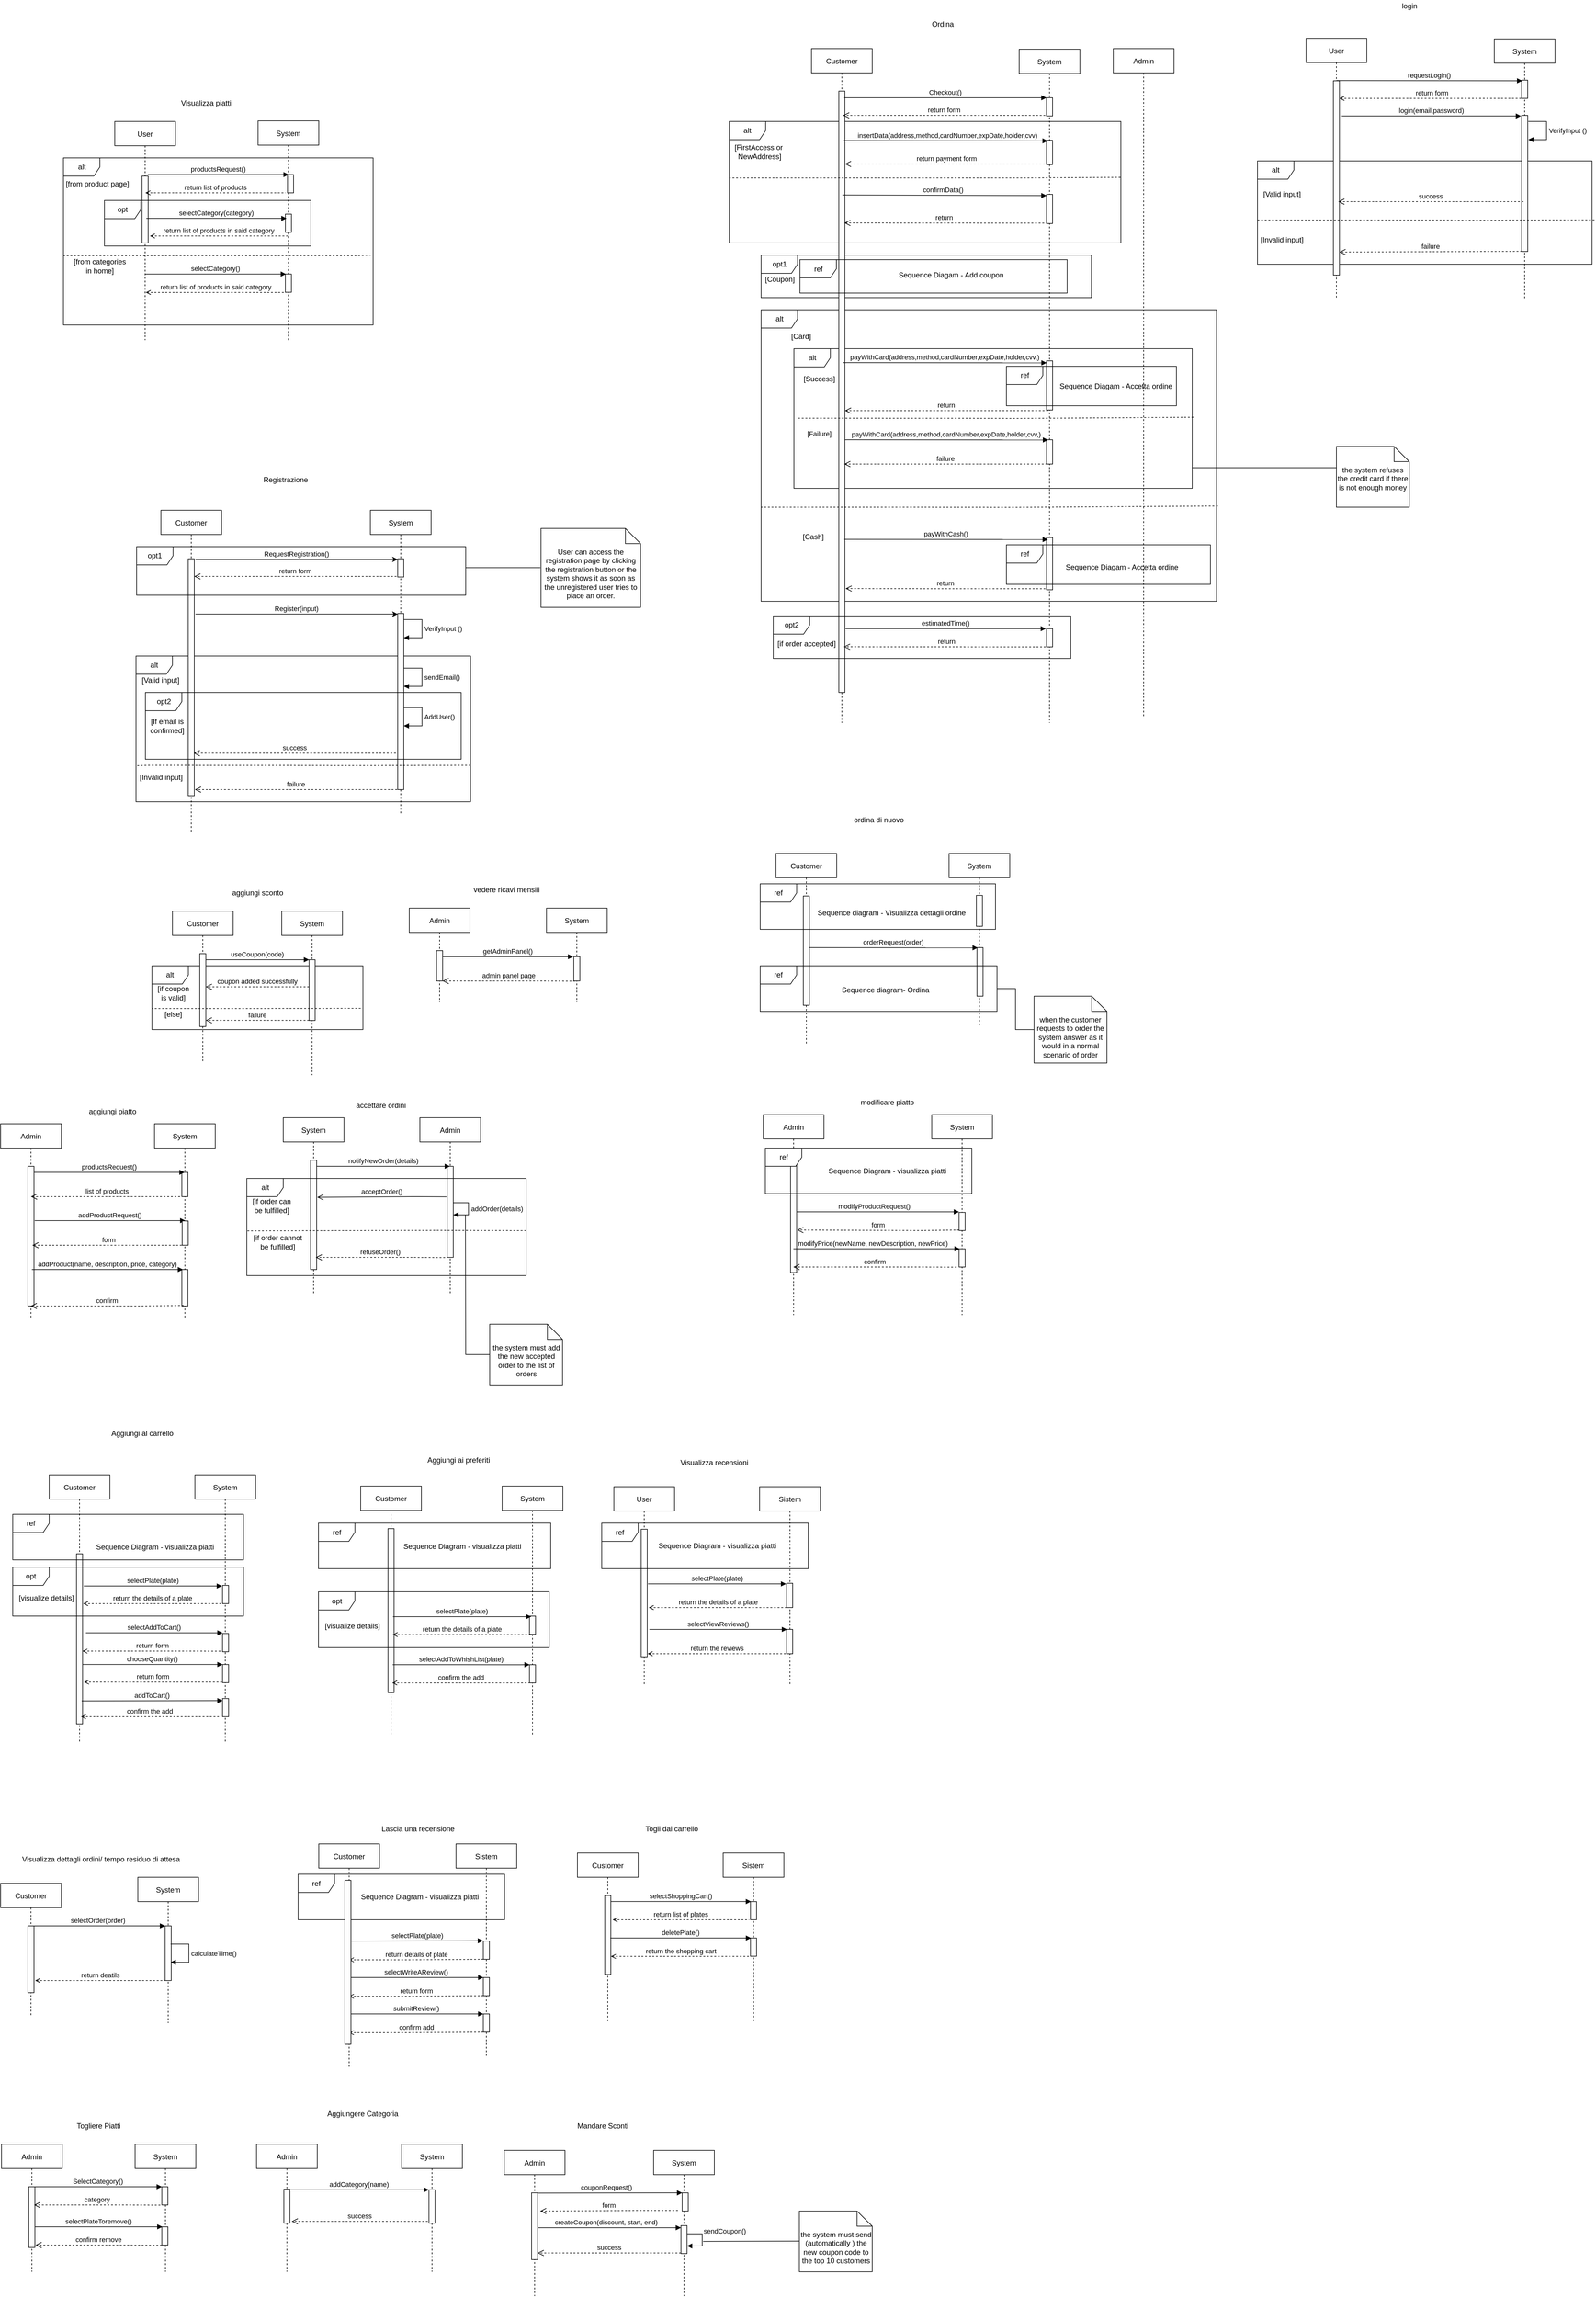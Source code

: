 <mxfile version="14.9.6" type="device"><diagram id="kgpKYQtTHZ0yAKxKKP6v" name="Page-1"><mxGraphModel dx="5480" dy="3328" grid="1" gridSize="10" guides="1" tooltips="1" connect="1" arrows="1" fold="1" page="1" pageScale="1" pageWidth="850" pageHeight="1100" math="0" shadow="0"><root><mxCell id="0"/><mxCell id="1" parent="0"/><mxCell id="lGRI_8l0_Cr1yLUo5nUg-19" value="alt" style="shape=umlFrame;whiteSpace=wrap;html=1;" parent="1" vertex="1"><mxGeometry x="-2780.75" y="-270" width="347.5" height="105" as="geometry"/></mxCell><mxCell id="PLF1JQw3gPuAEz9Lvwaz-267" value="alt" style="shape=umlFrame;whiteSpace=wrap;html=1;" parent="1" vertex="1"><mxGeometry x="-2807" y="-780" width="551" height="240" as="geometry"/></mxCell><mxCell id="PLF1JQw3gPuAEz9Lvwaz-302" value="alt" style="shape=umlFrame;whiteSpace=wrap;html=1;" parent="1" vertex="1"><mxGeometry x="-960" y="-1595" width="551" height="170" as="geometry"/></mxCell><mxCell id="PLF1JQw3gPuAEz9Lvwaz-269" value="alt" style="shape=umlFrame;whiteSpace=wrap;html=1;" parent="1" vertex="1"><mxGeometry x="-1777.5" y="-1350" width="750" height="480" as="geometry"/></mxCell><mxCell id="PLF1JQw3gPuAEz9Lvwaz-268" value="alt" style="shape=umlFrame;whiteSpace=wrap;html=1;" parent="1" vertex="1"><mxGeometry x="-1723.47" y="-1286" width="655.97" height="230" as="geometry"/></mxCell><mxCell id="PLF1JQw3gPuAEz9Lvwaz-270" value="alt" style="shape=umlFrame;whiteSpace=wrap;html=1;" parent="1" vertex="1"><mxGeometry x="-1830" y="-1660" width="645" height="200" as="geometry"/></mxCell><mxCell id="PLF1JQw3gPuAEz9Lvwaz-225" value="opt1" style="shape=umlFrame;whiteSpace=wrap;html=1;" parent="1" vertex="1"><mxGeometry x="-1777.5" y="-1440" width="544" height="70" as="geometry"/></mxCell><mxCell id="3nuBFxr9cyL0pnOWT2aG-1" value="Customer" style="shape=umlLifeline;perimeter=lifelinePerimeter;container=1;collapsible=0;recursiveResize=0;rounded=0;shadow=0;strokeWidth=1;" parent="1" vertex="1"><mxGeometry x="-2747" y="-360" width="100" height="250" as="geometry"/></mxCell><mxCell id="3nuBFxr9cyL0pnOWT2aG-2" value="" style="points=[];perimeter=orthogonalPerimeter;rounded=0;shadow=0;strokeWidth=1;" parent="3nuBFxr9cyL0pnOWT2aG-1" vertex="1"><mxGeometry x="45" y="70" width="10" height="120" as="geometry"/></mxCell><mxCell id="3nuBFxr9cyL0pnOWT2aG-5" value="System" style="shape=umlLifeline;perimeter=lifelinePerimeter;container=1;collapsible=0;recursiveResize=0;rounded=0;shadow=0;strokeWidth=1;" parent="1" vertex="1"><mxGeometry x="-2567" y="-360" width="100" height="270" as="geometry"/></mxCell><mxCell id="3nuBFxr9cyL0pnOWT2aG-6" value="" style="points=[];perimeter=orthogonalPerimeter;rounded=0;shadow=0;strokeWidth=1;" parent="3nuBFxr9cyL0pnOWT2aG-5" vertex="1"><mxGeometry x="45" y="80" width="10" height="100" as="geometry"/></mxCell><mxCell id="3nuBFxr9cyL0pnOWT2aG-8" value="useCoupon(code)" style="verticalAlign=bottom;endArrow=block;entryX=0;entryY=0;shadow=0;strokeWidth=1;" parent="1" source="3nuBFxr9cyL0pnOWT2aG-2" target="3nuBFxr9cyL0pnOWT2aG-6" edge="1"><mxGeometry relative="1" as="geometry"><mxPoint x="-2592" y="-280" as="sourcePoint"/></mxGeometry></mxCell><mxCell id="o2t0H7OhNvllddnuZKgc-3" value="aggiungi sconto" style="text;html=1;align=center;verticalAlign=middle;resizable=0;points=[];autosize=1;strokeColor=none;" parent="1" vertex="1"><mxGeometry x="-2657" y="-400" width="100" height="20" as="geometry"/></mxCell><mxCell id="o2t0H7OhNvllddnuZKgc-4" value="Admin" style="shape=umlLifeline;perimeter=lifelinePerimeter;container=1;collapsible=0;recursiveResize=0;rounded=0;shadow=0;strokeWidth=1;" parent="1" vertex="1"><mxGeometry x="-2357" y="-365" width="100" height="155" as="geometry"/></mxCell><mxCell id="o2t0H7OhNvllddnuZKgc-5" value="" style="points=[];perimeter=orthogonalPerimeter;rounded=0;shadow=0;strokeWidth=1;" parent="o2t0H7OhNvllddnuZKgc-4" vertex="1"><mxGeometry x="45" y="70" width="10" height="50" as="geometry"/></mxCell><mxCell id="o2t0H7OhNvllddnuZKgc-6" value="System" style="shape=umlLifeline;perimeter=lifelinePerimeter;container=1;collapsible=0;recursiveResize=0;rounded=0;shadow=0;strokeWidth=1;" parent="1" vertex="1"><mxGeometry x="-2131" y="-365" width="100" height="155" as="geometry"/></mxCell><mxCell id="o2t0H7OhNvllddnuZKgc-7" value="" style="points=[];perimeter=orthogonalPerimeter;rounded=0;shadow=0;strokeWidth=1;" parent="o2t0H7OhNvllddnuZKgc-6" vertex="1"><mxGeometry x="45" y="80" width="10" height="40" as="geometry"/></mxCell><mxCell id="o2t0H7OhNvllddnuZKgc-9" value="getAdminPanel()" style="verticalAlign=bottom;endArrow=block;shadow=0;strokeWidth=1;" parent="1" edge="1"><mxGeometry relative="1" as="geometry"><mxPoint x="-2302" y="-285" as="sourcePoint"/><mxPoint x="-2087" y="-285" as="targetPoint"/></mxGeometry></mxCell><mxCell id="o2t0H7OhNvllddnuZKgc-10" value="admin panel page" style="verticalAlign=bottom;endArrow=open;dashed=1;endSize=8;exitX=0.301;exitY=0.988;shadow=0;strokeWidth=1;exitDx=0;exitDy=0;exitPerimeter=0;" parent="1" edge="1"><mxGeometry relative="1" as="geometry"><mxPoint x="-2302" y="-245" as="targetPoint"/><mxPoint x="-2083.99" y="-244.72" as="sourcePoint"/><Array as="points"><mxPoint x="-2142" y="-245"/></Array></mxGeometry></mxCell><mxCell id="o2t0H7OhNvllddnuZKgc-14" value="vedere ricavi mensili" style="text;html=1;align=center;verticalAlign=middle;resizable=0;points=[];autosize=1;strokeColor=none;" parent="1" vertex="1"><mxGeometry x="-2257" y="-405" width="120" height="20" as="geometry"/></mxCell><mxCell id="o2t0H7OhNvllddnuZKgc-15" value="Admin" style="shape=umlLifeline;perimeter=lifelinePerimeter;container=1;collapsible=0;recursiveResize=0;rounded=0;shadow=0;strokeWidth=1;" parent="1" vertex="1"><mxGeometry x="-3030" y="-10" width="100" height="320" as="geometry"/></mxCell><mxCell id="o2t0H7OhNvllddnuZKgc-16" value="" style="points=[];perimeter=orthogonalPerimeter;rounded=0;shadow=0;strokeWidth=1;" parent="o2t0H7OhNvllddnuZKgc-15" vertex="1"><mxGeometry x="45" y="70" width="10" height="230" as="geometry"/></mxCell><mxCell id="o2t0H7OhNvllddnuZKgc-17" value="System" style="shape=umlLifeline;perimeter=lifelinePerimeter;container=1;collapsible=0;recursiveResize=0;rounded=0;shadow=0;strokeWidth=1;" parent="1" vertex="1"><mxGeometry x="-2776.5" y="-10" width="100" height="320" as="geometry"/></mxCell><mxCell id="o2t0H7OhNvllddnuZKgc-18" value="" style="points=[];perimeter=orthogonalPerimeter;rounded=0;shadow=0;strokeWidth=1;" parent="o2t0H7OhNvllddnuZKgc-17" vertex="1"><mxGeometry x="45" y="80" width="10" height="40" as="geometry"/></mxCell><mxCell id="o2t0H7OhNvllddnuZKgc-19" value="" style="points=[];perimeter=orthogonalPerimeter;rounded=0;shadow=0;strokeWidth=1;" parent="o2t0H7OhNvllddnuZKgc-17" vertex="1"><mxGeometry x="45" y="240" width="10" height="60" as="geometry"/></mxCell><mxCell id="o2t0H7OhNvllddnuZKgc-20" value="productsRequest()" style="verticalAlign=bottom;endArrow=block;shadow=0;strokeWidth=1;" parent="1" source="o2t0H7OhNvllddnuZKgc-16" target="o2t0H7OhNvllddnuZKgc-17" edge="1"><mxGeometry relative="1" as="geometry"><mxPoint x="-2968.5" y="70" as="sourcePoint"/><mxPoint x="-2732.5" y="75" as="targetPoint"/><Array as="points"><mxPoint x="-2868.5" y="70"/></Array></mxGeometry></mxCell><mxCell id="o2t0H7OhNvllddnuZKgc-21" value="list of products" style="verticalAlign=bottom;endArrow=open;dashed=1;endSize=8;exitX=0.3;exitY=1;shadow=0;strokeWidth=1;exitDx=0;exitDy=0;exitPerimeter=0;" parent="1" source="o2t0H7OhNvllddnuZKgc-18" target="o2t0H7OhNvllddnuZKgc-15" edge="1"><mxGeometry relative="1" as="geometry"><mxPoint x="-2951.5" y="110" as="targetPoint"/><mxPoint x="-2743.49" y="110.28" as="sourcePoint"/><Array as="points"><mxPoint x="-2801.5" y="110"/></Array></mxGeometry></mxCell><mxCell id="o2t0H7OhNvllddnuZKgc-22" value="addProduct(name, description, price, category)" style="verticalAlign=bottom;endArrow=block;shadow=0;strokeWidth=1;entryX=0.192;entryY=0;entryDx=0;entryDy=0;entryPerimeter=0;" parent="1" target="o2t0H7OhNvllddnuZKgc-19" edge="1"><mxGeometry relative="1" as="geometry"><mxPoint x="-2978.5" y="230" as="sourcePoint"/><mxPoint x="-2740.5" y="230" as="targetPoint"/></mxGeometry></mxCell><mxCell id="o2t0H7OhNvllddnuZKgc-24" value="confirm" style="verticalAlign=bottom;endArrow=open;dashed=1;endSize=8;exitX=0.283;exitY=0.985;shadow=0;strokeWidth=1;exitDx=0;exitDy=0;exitPerimeter=0;" parent="1" source="o2t0H7OhNvllddnuZKgc-19" edge="1"><mxGeometry relative="1" as="geometry"><mxPoint x="-2980.5" y="290" as="targetPoint"/><mxPoint x="-2743.49" y="290.28" as="sourcePoint"/><Array as="points"><mxPoint x="-2801.5" y="290"/></Array></mxGeometry></mxCell><mxCell id="o2t0H7OhNvllddnuZKgc-25" value="aggiungi piatto" style="text;html=1;align=center;verticalAlign=middle;resizable=0;points=[];autosize=1;strokeColor=none;" parent="1" vertex="1"><mxGeometry x="-2891.5" y="-40" width="90" height="20" as="geometry"/></mxCell><mxCell id="o2t0H7OhNvllddnuZKgc-26" value="Admin" style="shape=umlLifeline;perimeter=lifelinePerimeter;container=1;collapsible=0;recursiveResize=0;rounded=0;shadow=0;strokeWidth=1;" parent="1" vertex="1"><mxGeometry x="-2339.5" y="-20" width="100" height="290" as="geometry"/></mxCell><mxCell id="o2t0H7OhNvllddnuZKgc-27" value="" style="points=[];perimeter=orthogonalPerimeter;rounded=0;shadow=0;strokeWidth=1;" parent="o2t0H7OhNvllddnuZKgc-26" vertex="1"><mxGeometry x="45" y="80" width="10" height="150" as="geometry"/></mxCell><mxCell id="o2t0H7OhNvllddnuZKgc-28" value="System" style="shape=umlLifeline;perimeter=lifelinePerimeter;container=1;collapsible=0;recursiveResize=0;rounded=0;shadow=0;strokeWidth=1;" parent="1" vertex="1"><mxGeometry x="-2564.5" y="-20" width="100" height="290" as="geometry"/></mxCell><mxCell id="o2t0H7OhNvllddnuZKgc-29" value="" style="points=[];perimeter=orthogonalPerimeter;rounded=0;shadow=0;strokeWidth=1;" parent="o2t0H7OhNvllddnuZKgc-28" vertex="1"><mxGeometry x="45" y="70" width="10" height="180" as="geometry"/></mxCell><mxCell id="o2t0H7OhNvllddnuZKgc-31" value="notifyNewOrder(details)" style="verticalAlign=bottom;endArrow=block;shadow=0;strokeWidth=1;" parent="1" target="o2t0H7OhNvllddnuZKgc-26" edge="1"><mxGeometry relative="1" as="geometry"><mxPoint x="-2509.5" y="60" as="sourcePoint"/><mxPoint x="-2339.5" y="60" as="targetPoint"/></mxGeometry></mxCell><mxCell id="o2t0H7OhNvllddnuZKgc-47" value="" style="verticalAlign=bottom;endArrow=none;dashed=1;endSize=8;shadow=0;strokeWidth=1;endFill=0;entryX=-0.005;entryY=0.502;entryDx=0;entryDy=0;entryPerimeter=0;" parent="1" edge="1"><mxGeometry relative="1" as="geometry"><mxPoint x="-2626.575" y="166.388" as="targetPoint"/><mxPoint x="-2164.5" y="166" as="sourcePoint"/><Array as="points"><mxPoint x="-2226.29" y="165.87"/><mxPoint x="-2310" y="165.66"/></Array></mxGeometry></mxCell><mxCell id="o2t0H7OhNvllddnuZKgc-49" value="acceptOrder()" style="verticalAlign=bottom;endArrow=open;endSize=8;exitX=0.301;exitY=0.988;shadow=0;strokeWidth=1;exitDx=0;exitDy=0;exitPerimeter=0;entryX=1.1;entryY=0.339;entryDx=0;entryDy=0;entryPerimeter=0;" parent="1" target="o2t0H7OhNvllddnuZKgc-29" edge="1"><mxGeometry relative="1" as="geometry"><mxPoint x="-2504.5" y="110" as="targetPoint"/><mxPoint x="-2295.49" y="110.28" as="sourcePoint"/><Array as="points"><mxPoint x="-2353.5" y="110"/></Array></mxGeometry></mxCell><mxCell id="o2t0H7OhNvllddnuZKgc-50" value="refuseOrder()" style="verticalAlign=bottom;endArrow=open;dashed=1;endSize=8;exitX=0.301;exitY=0.988;shadow=0;strokeWidth=1;exitDx=0;exitDy=0;exitPerimeter=0;" parent="1" edge="1"><mxGeometry relative="1" as="geometry"><mxPoint x="-2511.01" y="210" as="targetPoint"/><mxPoint x="-2298" y="210.28" as="sourcePoint"/><Array as="points"><mxPoint x="-2356.01" y="210"/></Array></mxGeometry></mxCell><mxCell id="o2t0H7OhNvllddnuZKgc-51" value="[if order can &lt;br&gt;be fulfilled]" style="text;html=1;align=center;verticalAlign=middle;resizable=0;points=[];autosize=1;strokeColor=none;" parent="1" vertex="1"><mxGeometry x="-2624.5" y="110" width="80" height="30" as="geometry"/></mxCell><mxCell id="o2t0H7OhNvllddnuZKgc-55" value="addOrder(details)" style="edgeStyle=orthogonalEdgeStyle;html=1;align=left;spacingLeft=2;endArrow=block;rounded=0;entryX=1;entryY=0;fillColor=#f8cecc;" parent="1" edge="1"><mxGeometry relative="1" as="geometry"><mxPoint x="-2284.47" y="119.97" as="sourcePoint"/><Array as="points"><mxPoint x="-2259.47" y="119.97"/><mxPoint x="-2259.47" y="139.97"/></Array><mxPoint x="-2284.5" y="139.97" as="targetPoint"/></mxGeometry></mxCell><mxCell id="hp5bdBLdul__STMX-VrE-1" value="accettare ordini" style="text;html=1;align=center;verticalAlign=middle;resizable=0;points=[];autosize=1;strokeColor=none;" parent="1" vertex="1"><mxGeometry x="-2454.5" y="-50" width="100" height="20" as="geometry"/></mxCell><mxCell id="hp5bdBLdul__STMX-VrE-14" value="[if order cannot&lt;br&gt;be fulfilled]" style="text;html=1;align=center;verticalAlign=middle;resizable=0;points=[];autosize=1;strokeColor=none;" parent="1" vertex="1"><mxGeometry x="-2624.5" y="170" width="100" height="30" as="geometry"/></mxCell><mxCell id="hp5bdBLdul__STMX-VrE-15" value="Admin" style="shape=umlLifeline;perimeter=lifelinePerimeter;container=1;collapsible=0;recursiveResize=0;rounded=0;shadow=0;strokeWidth=1;" parent="1" vertex="1"><mxGeometry x="-1774" y="-25" width="100" height="330" as="geometry"/></mxCell><mxCell id="hp5bdBLdul__STMX-VrE-16" value="" style="points=[];perimeter=orthogonalPerimeter;rounded=0;shadow=0;strokeWidth=1;" parent="hp5bdBLdul__STMX-VrE-15" vertex="1"><mxGeometry x="45" y="70" width="10" height="190" as="geometry"/></mxCell><mxCell id="hp5bdBLdul__STMX-VrE-17" value="System" style="shape=umlLifeline;perimeter=lifelinePerimeter;container=1;collapsible=0;recursiveResize=0;rounded=0;shadow=0;strokeWidth=1;" parent="1" vertex="1"><mxGeometry x="-1496.5" y="-25" width="100" height="330" as="geometry"/></mxCell><mxCell id="hp5bdBLdul__STMX-VrE-18" value="" style="points=[];perimeter=orthogonalPerimeter;rounded=0;shadow=0;strokeWidth=1;" parent="hp5bdBLdul__STMX-VrE-17" vertex="1"><mxGeometry x="45" y="160.9" width="10" height="30" as="geometry"/></mxCell><mxCell id="hp5bdBLdul__STMX-VrE-24" value="" style="points=[];perimeter=orthogonalPerimeter;rounded=0;shadow=0;strokeWidth=1;" parent="hp5bdBLdul__STMX-VrE-17" vertex="1"><mxGeometry x="45" y="220.9" width="10" height="30" as="geometry"/></mxCell><mxCell id="hp5bdBLdul__STMX-VrE-19" value="ref" style="shape=umlFrame;whiteSpace=wrap;html=1;" parent="1" vertex="1"><mxGeometry x="-1770.5" y="30" width="340" height="75" as="geometry"/></mxCell><mxCell id="hp5bdBLdul__STMX-VrE-20" value="Sequence Diagram - visualizza piatti" style="text;html=1;align=center;verticalAlign=middle;resizable=0;points=[];autosize=1;strokeColor=none;" parent="1" vertex="1"><mxGeometry x="-1675.5" y="57.5" width="210" height="20" as="geometry"/></mxCell><mxCell id="hp5bdBLdul__STMX-VrE-21" value="modifyProductRequest()" style="verticalAlign=bottom;endArrow=block;shadow=0;strokeWidth=1;entryX=-0.008;entryY=-0.03;entryDx=0;entryDy=0;entryPerimeter=0;" parent="1" target="hp5bdBLdul__STMX-VrE-18" edge="1"><mxGeometry x="-0.043" relative="1" as="geometry"><mxPoint x="-1719" y="135.0" as="sourcePoint"/><mxPoint x="-1460.5" y="135.9" as="targetPoint"/><mxPoint as="offset"/></mxGeometry></mxCell><mxCell id="hp5bdBLdul__STMX-VrE-22" value="form" style="verticalAlign=bottom;endArrow=open;dashed=1;endSize=8;shadow=0;strokeWidth=1;exitX=-0.008;exitY=0.97;exitDx=0;exitDy=0;exitPerimeter=0;" parent="1" source="hp5bdBLdul__STMX-VrE-18" edge="1"><mxGeometry relative="1" as="geometry"><mxPoint x="-1718" y="165" as="targetPoint"/><mxPoint x="-1448.5" y="167.9" as="sourcePoint"/><Array as="points"><mxPoint x="-1513.51" y="165.9"/></Array></mxGeometry></mxCell><mxCell id="hp5bdBLdul__STMX-VrE-23" value="modifyPrice(newName, newDescription, newPrice)" style="verticalAlign=bottom;endArrow=block;shadow=0;strokeWidth=1;" parent="1" edge="1"><mxGeometry x="-0.043" relative="1" as="geometry"><mxPoint x="-1724.333" y="195.9" as="sourcePoint"/><mxPoint x="-1450.5" y="195.9" as="targetPoint"/><mxPoint as="offset"/></mxGeometry></mxCell><mxCell id="hp5bdBLdul__STMX-VrE-25" value="confirm" style="verticalAlign=bottom;endArrow=open;dashed=1;endSize=8;exitX=0.301;exitY=0.988;shadow=0;strokeWidth=1;exitDx=0;exitDy=0;exitPerimeter=0;" parent="1" edge="1"><mxGeometry relative="1" as="geometry"><mxPoint x="-1724.333" y="225.9" as="targetPoint"/><mxPoint x="-1455.5" y="226.18" as="sourcePoint"/><Array as="points"><mxPoint x="-1513.51" y="225.9"/></Array></mxGeometry></mxCell><mxCell id="hp5bdBLdul__STMX-VrE-28" value="modificare piatto" style="text;html=1;align=center;verticalAlign=middle;resizable=0;points=[];autosize=1;strokeColor=none;" parent="1" vertex="1"><mxGeometry x="-1620.5" y="-55" width="100" height="20" as="geometry"/></mxCell><mxCell id="hp5bdBLdul__STMX-VrE-30" style="edgeStyle=orthogonalEdgeStyle;rounded=0;orthogonalLoop=1;jettySize=auto;html=1;endArrow=none;endFill=0;" parent="1" source="hp5bdBLdul__STMX-VrE-29" edge="1"><mxGeometry relative="1" as="geometry"><mxPoint x="-2264.5" y="140" as="targetPoint"/></mxGeometry></mxCell><mxCell id="hp5bdBLdul__STMX-VrE-29" value="the system must add the new accepted order to the list of orders" style="shape=note2;boundedLbl=1;whiteSpace=wrap;html=1;size=25;verticalAlign=top;align=center;" parent="1" vertex="1"><mxGeometry x="-2224.5" y="320" width="120" height="100" as="geometry"/></mxCell><mxCell id="PLF1JQw3gPuAEz9Lvwaz-2" value="coupon added successfully" style="verticalAlign=bottom;endArrow=open;dashed=1;endSize=8;shadow=0;strokeWidth=1;" parent="1" edge="1"><mxGeometry relative="1" as="geometry"><mxPoint x="-2692" y="-235.42" as="targetPoint"/><mxPoint x="-2522" y="-235.42" as="sourcePoint"/><Array as="points"><mxPoint x="-2532" y="-235.42"/></Array></mxGeometry></mxCell><mxCell id="o2t0H7OhNvllddnuZKgc-46" value="alt" style="shape=umlFrame;whiteSpace=wrap;html=1;" parent="1" vertex="1"><mxGeometry x="-2624.5" y="80" width="460" height="160" as="geometry"/></mxCell><mxCell id="PLF1JQw3gPuAEz9Lvwaz-121" value="User" style="shape=umlLifeline;perimeter=lifelinePerimeter;container=1;collapsible=0;recursiveResize=0;rounded=0;shadow=0;strokeWidth=1;" parent="1" vertex="1"><mxGeometry x="-2842" y="-1660" width="100" height="360" as="geometry"/></mxCell><mxCell id="PLF1JQw3gPuAEz9Lvwaz-122" value="" style="points=[];perimeter=orthogonalPerimeter;rounded=0;shadow=0;strokeWidth=1;" parent="PLF1JQw3gPuAEz9Lvwaz-121" vertex="1"><mxGeometry x="45" y="90" width="10" height="110" as="geometry"/></mxCell><mxCell id="PLF1JQw3gPuAEz9Lvwaz-123" value="System" style="shape=umlLifeline;perimeter=lifelinePerimeter;container=1;collapsible=0;recursiveResize=0;rounded=0;shadow=0;strokeWidth=1;" parent="1" vertex="1"><mxGeometry x="-2606" y="-1661" width="100" height="361" as="geometry"/></mxCell><mxCell id="PLF1JQw3gPuAEz9Lvwaz-124" value="" style="points=[];perimeter=orthogonalPerimeter;rounded=0;shadow=0;strokeWidth=1;" parent="PLF1JQw3gPuAEz9Lvwaz-123" vertex="1"><mxGeometry x="45" y="153.5" width="10" height="30" as="geometry"/></mxCell><mxCell id="PLF1JQw3gPuAEz9Lvwaz-126" value="selectCategory(category)" style="verticalAlign=bottom;endArrow=block;entryX=0.09;entryY=-0.003;shadow=0;strokeWidth=1;entryDx=0;entryDy=0;entryPerimeter=0;" parent="1" edge="1"><mxGeometry relative="1" as="geometry"><mxPoint x="-2790" y="-1500.5" as="sourcePoint"/><mxPoint x="-2559.1" y="-1500.5" as="targetPoint"/></mxGeometry></mxCell><mxCell id="PLF1JQw3gPuAEz9Lvwaz-127" value="return list of products in said category" style="verticalAlign=bottom;endArrow=none;dashed=1;endSize=8;shadow=0;strokeWidth=1;startArrow=open;startFill=0;endFill=0;" parent="1" edge="1"><mxGeometry relative="1" as="geometry"><mxPoint x="-2557" y="-1471.5" as="targetPoint"/><mxPoint x="-2784.0" y="-1471.5" as="sourcePoint"/></mxGeometry></mxCell><mxCell id="PLF1JQw3gPuAEz9Lvwaz-204" value="System" style="shape=umlLifeline;perimeter=lifelinePerimeter;container=1;collapsible=0;recursiveResize=0;rounded=0;shadow=0;strokeWidth=1;" parent="1" vertex="1"><mxGeometry x="-2421" y="-1020" width="100" height="500" as="geometry"/></mxCell><mxCell id="PLF1JQw3gPuAEz9Lvwaz-205" value="" style="points=[];perimeter=orthogonalPerimeter;rounded=0;shadow=0;strokeWidth=1;" parent="PLF1JQw3gPuAEz9Lvwaz-204" vertex="1"><mxGeometry x="45" y="170" width="10" height="290" as="geometry"/></mxCell><mxCell id="PLF1JQw3gPuAEz9Lvwaz-206" value="Customer" style="shape=umlLifeline;perimeter=lifelinePerimeter;container=1;collapsible=0;recursiveResize=0;rounded=0;shadow=0;strokeWidth=1;" parent="1" vertex="1"><mxGeometry x="-1694.5" y="-1780" width="100" height="1110" as="geometry"/></mxCell><mxCell id="PLF1JQw3gPuAEz9Lvwaz-207" value="" style="points=[];perimeter=orthogonalPerimeter;rounded=0;shadow=0;strokeWidth=1;" parent="PLF1JQw3gPuAEz9Lvwaz-206" vertex="1"><mxGeometry x="45" y="70" width="10" height="990" as="geometry"/></mxCell><mxCell id="PLF1JQw3gPuAEz9Lvwaz-208" value="System" style="shape=umlLifeline;perimeter=lifelinePerimeter;container=1;collapsible=0;recursiveResize=0;rounded=0;shadow=0;strokeWidth=1;" parent="1" vertex="1"><mxGeometry x="-1352.5" y="-1779" width="100" height="1109" as="geometry"/></mxCell><mxCell id="PLF1JQw3gPuAEz9Lvwaz-209" value="" style="points=[];perimeter=orthogonalPerimeter;rounded=0;shadow=0;strokeWidth=1;" parent="PLF1JQw3gPuAEz9Lvwaz-208" vertex="1"><mxGeometry x="45" y="80" width="10" height="30" as="geometry"/></mxCell><mxCell id="PLF1JQw3gPuAEz9Lvwaz-210" value="" style="points=[];perimeter=orthogonalPerimeter;rounded=0;shadow=0;strokeWidth=1;" parent="PLF1JQw3gPuAEz9Lvwaz-208" vertex="1"><mxGeometry x="45" y="150" width="10" height="40" as="geometry"/></mxCell><mxCell id="PLF1JQw3gPuAEz9Lvwaz-211" value="" style="points=[];perimeter=orthogonalPerimeter;rounded=0;shadow=0;strokeWidth=1;" parent="PLF1JQw3gPuAEz9Lvwaz-208" vertex="1"><mxGeometry x="45.06" y="513" width="10" height="81" as="geometry"/></mxCell><mxCell id="PLF1JQw3gPuAEz9Lvwaz-212" value="" style="points=[];perimeter=orthogonalPerimeter;rounded=0;shadow=0;strokeWidth=1;" parent="PLF1JQw3gPuAEz9Lvwaz-208" vertex="1"><mxGeometry x="45.06" y="954" width="10" height="30" as="geometry"/></mxCell><mxCell id="PLF1JQw3gPuAEz9Lvwaz-213" value="" style="points=[];perimeter=orthogonalPerimeter;rounded=0;shadow=0;strokeWidth=1;" parent="PLF1JQw3gPuAEz9Lvwaz-208" vertex="1"><mxGeometry x="45" y="239" width="10" height="48" as="geometry"/></mxCell><mxCell id="PLF1JQw3gPuAEz9Lvwaz-214" value="" style="points=[];perimeter=orthogonalPerimeter;rounded=0;shadow=0;strokeWidth=1;" parent="PLF1JQw3gPuAEz9Lvwaz-208" vertex="1"><mxGeometry x="45.06" y="804" width="10" height="86" as="geometry"/></mxCell><mxCell id="PLF1JQw3gPuAEz9Lvwaz-215" value="Checkout()" style="verticalAlign=bottom;endArrow=block;entryX=0;entryY=0;shadow=0;strokeWidth=1;" parent="1" edge="1"><mxGeometry relative="1" as="geometry"><mxPoint x="-1640.5" y="-1699" as="sourcePoint"/><mxPoint x="-1307.5" y="-1699" as="targetPoint"/></mxGeometry></mxCell><mxCell id="PLF1JQw3gPuAEz9Lvwaz-216" value="Admin" style="shape=umlLifeline;perimeter=lifelinePerimeter;container=1;collapsible=0;recursiveResize=0;rounded=0;shadow=0;strokeWidth=1;" parent="1" vertex="1"><mxGeometry x="-1197.5" y="-1780" width="100" height="1100" as="geometry"/></mxCell><mxCell id="PLF1JQw3gPuAEz9Lvwaz-217" value="return form" style="verticalAlign=bottom;endArrow=open;dashed=1;endSize=8;exitX=0;exitY=0.95;shadow=0;strokeWidth=1;" parent="1" edge="1"><mxGeometry relative="1" as="geometry"><mxPoint x="-1642.5" y="-1670" as="targetPoint"/><mxPoint x="-1309.5" y="-1670" as="sourcePoint"/></mxGeometry></mxCell><mxCell id="PLF1JQw3gPuAEz9Lvwaz-218" value="confirmData()" style="verticalAlign=bottom;endArrow=block;shadow=0;strokeWidth=1;exitX=0.89;exitY=0.679;exitDx=0;exitDy=0;exitPerimeter=0;" parent="1" edge="1"><mxGeometry x="-0.012" relative="1" as="geometry"><mxPoint x="-1643.6" y="-1538.87" as="sourcePoint"/><mxPoint x="-1307.5" y="-1538.0" as="targetPoint"/><mxPoint as="offset"/></mxGeometry></mxCell><mxCell id="PLF1JQw3gPuAEz9Lvwaz-219" value="return" style="verticalAlign=bottom;endArrow=open;dashed=1;endSize=8;shadow=0;strokeWidth=1;" parent="1" edge="1"><mxGeometry relative="1" as="geometry"><mxPoint x="-1639.44" y="-1184" as="targetPoint"/><mxPoint x="-1304.94" y="-1184" as="sourcePoint"/><Array as="points"><mxPoint x="-1359.44" y="-1184"/></Array></mxGeometry></mxCell><mxCell id="PLF1JQw3gPuAEz9Lvwaz-220" value="estimatedTime()" style="verticalAlign=bottom;endArrow=block;shadow=0;strokeWidth=1;" parent="1" edge="1"><mxGeometry relative="1" as="geometry"><mxPoint x="-1638.5" y="-825" as="sourcePoint"/><mxPoint x="-1308.44" y="-825" as="targetPoint"/></mxGeometry></mxCell><mxCell id="PLF1JQw3gPuAEz9Lvwaz-221" value="return" style="verticalAlign=bottom;endArrow=open;dashed=1;endSize=8;shadow=0;strokeWidth=1;entryX=1.129;entryY=0.957;entryDx=0;entryDy=0;entryPerimeter=0;" parent="1" edge="1"><mxGeometry relative="1" as="geometry"><mxPoint x="-1641.15" y="-795.21" as="targetPoint"/><mxPoint x="-1302.94" y="-795" as="sourcePoint"/><Array as="points"><mxPoint x="-1357.44" y="-795"/></Array></mxGeometry></mxCell><mxCell id="PLF1JQw3gPuAEz9Lvwaz-222" value="return payment form" style="verticalAlign=bottom;endArrow=open;dashed=1;endSize=8;exitX=0;exitY=0.95;shadow=0;strokeWidth=1;" parent="1" target="PLF1JQw3gPuAEz9Lvwaz-207" edge="1"><mxGeometry relative="1" as="geometry"><mxPoint x="-1637.5" y="-1589.11" as="targetPoint"/><mxPoint x="-1304.3" y="-1590" as="sourcePoint"/></mxGeometry></mxCell><mxCell id="PLF1JQw3gPuAEz9Lvwaz-223" value="return" style="verticalAlign=bottom;endArrow=open;dashed=1;endSize=8;shadow=0;strokeWidth=1;" parent="1" edge="1"><mxGeometry x="-0.002" relative="1" as="geometry"><mxPoint x="-1640.5" y="-1493.0" as="targetPoint"/><mxPoint x="-1311.33" y="-1492.76" as="sourcePoint"/><Array as="points"><mxPoint x="-1365.83" y="-1492.76"/></Array><mxPoint as="offset"/></mxGeometry></mxCell><mxCell id="PLF1JQw3gPuAEz9Lvwaz-224" value="payWithCard(address,method,cardNumber,expDate,holder,cvv,)" style="verticalAlign=bottom;endArrow=block;shadow=0;strokeWidth=1;exitX=0.986;exitY=0.893;exitDx=0;exitDy=0;exitPerimeter=0;" parent="1" edge="1"><mxGeometry relative="1" as="geometry"><mxPoint x="-1642.44" y="-1263" as="sourcePoint"/><mxPoint x="-1307.3" y="-1262.71" as="targetPoint"/><Array as="points"/></mxGeometry></mxCell><mxCell id="PLF1JQw3gPuAEz9Lvwaz-226" value="payWithCash()" style="verticalAlign=bottom;endArrow=block;shadow=0;strokeWidth=1;exitX=0.986;exitY=0.893;exitDx=0;exitDy=0;exitPerimeter=0;" parent="1" edge="1"><mxGeometry relative="1" as="geometry"><mxPoint x="-1640.44" y="-972" as="sourcePoint"/><mxPoint x="-1305.3" y="-971.71" as="targetPoint"/></mxGeometry></mxCell><mxCell id="PLF1JQw3gPuAEz9Lvwaz-227" value="return" style="verticalAlign=bottom;endArrow=open;dashed=1;endSize=8;shadow=0;strokeWidth=1;" parent="1" edge="1"><mxGeometry relative="1" as="geometry"><mxPoint x="-1638.44" y="-891" as="targetPoint"/><mxPoint x="-1309.23" y="-890.79" as="sourcePoint"/><Array as="points"><mxPoint x="-1363.73" y="-890.79"/><mxPoint x="-1503.73" y="-890.79"/></Array></mxGeometry></mxCell><mxCell id="PLF1JQw3gPuAEz9Lvwaz-228" value="insertData(address,method,cardNumber,expDate,holder,cvv)" style="verticalAlign=bottom;endArrow=block;shadow=0;strokeWidth=1;exitX=0.953;exitY=0.157;exitDx=0;exitDy=0;exitPerimeter=0;" parent="1" edge="1"><mxGeometry x="0.016" relative="1" as="geometry"><mxPoint x="-1640.97" y="-1628.51" as="sourcePoint"/><mxPoint x="-1305.5" y="-1628" as="targetPoint"/><Array as="points"/><mxPoint as="offset"/></mxGeometry></mxCell><mxCell id="PLF1JQw3gPuAEz9Lvwaz-230" value="[Cash]" style="text;html=1;align=center;verticalAlign=middle;resizable=0;points=[];autosize=1;strokeColor=none;" parent="1" vertex="1"><mxGeometry x="-1717.44" y="-986" width="50" height="20" as="geometry"/></mxCell><mxCell id="PLF1JQw3gPuAEz9Lvwaz-231" value="[Card]" style="text;html=1;align=center;verticalAlign=middle;resizable=0;points=[];autosize=1;strokeColor=none;" parent="1" vertex="1"><mxGeometry x="-1737.44" y="-1316" width="50" height="20" as="geometry"/></mxCell><mxCell id="PLF1JQw3gPuAEz9Lvwaz-232" value="Ordina&amp;nbsp;" style="text;html=1;align=center;verticalAlign=middle;resizable=0;points=[];autosize=1;strokeColor=none;" parent="1" vertex="1"><mxGeometry x="-1502.5" y="-1830" width="50" height="20" as="geometry"/></mxCell><mxCell id="PLF1JQw3gPuAEz9Lvwaz-233" value="Registrazione" style="text;html=1;align=center;verticalAlign=middle;resizable=0;points=[];autosize=1;strokeColor=none;" parent="1" vertex="1"><mxGeometry x="-2606" y="-1080" width="90" height="20" as="geometry"/></mxCell><mxCell id="PLF1JQw3gPuAEz9Lvwaz-234" value="" style="verticalAlign=bottom;endArrow=none;dashed=1;endSize=8;shadow=0;strokeWidth=1;endFill=0;exitX=1.003;exitY=0.673;exitDx=0;exitDy=0;exitPerimeter=0;entryX=0;entryY=0.677;entryDx=0;entryDy=0;entryPerimeter=0;" parent="1" source="PLF1JQw3gPuAEz9Lvwaz-269" target="PLF1JQw3gPuAEz9Lvwaz-269" edge="1"><mxGeometry relative="1" as="geometry"><mxPoint x="-1743.44" y="-1025" as="targetPoint"/><mxPoint x="-1117.44" y="-1026" as="sourcePoint"/><Array as="points"><mxPoint x="-1365.23" y="-1024.71"/><mxPoint x="-1448.94" y="-1024.92"/></Array></mxGeometry></mxCell><mxCell id="PLF1JQw3gPuAEz9Lvwaz-235" value="payWithCard(address,method,cardNumber,expDate,holder,cvv,)" style="verticalAlign=bottom;endArrow=block;shadow=0;strokeWidth=1;exitX=0.986;exitY=0.893;exitDx=0;exitDy=0;exitPerimeter=0;" parent="1" edge="1"><mxGeometry relative="1" as="geometry"><mxPoint x="-1640.01" y="-1136" as="sourcePoint"/><mxPoint x="-1304.87" y="-1135.71" as="targetPoint"/><Array as="points"/></mxGeometry></mxCell><mxCell id="PLF1JQw3gPuAEz9Lvwaz-236" value="failure" style="verticalAlign=bottom;endArrow=open;dashed=1;endSize=8;shadow=0;strokeWidth=1;" parent="1" edge="1"><mxGeometry relative="1" as="geometry"><mxPoint x="-1640.69" y="-1096" as="targetPoint"/><mxPoint x="-1306.19" y="-1096" as="sourcePoint"/><Array as="points"><mxPoint x="-1360.69" y="-1096"/></Array></mxGeometry></mxCell><mxCell id="PLF1JQw3gPuAEz9Lvwaz-237" value="" style="verticalAlign=bottom;endArrow=none;dashed=1;endSize=8;shadow=0;strokeWidth=1;entryX=-0.001;entryY=0.59;entryDx=0;entryDy=0;entryPerimeter=0;endFill=0;exitX=1.003;exitY=0.491;exitDx=0;exitDy=0;exitPerimeter=0;" parent="1" source="PLF1JQw3gPuAEz9Lvwaz-268" edge="1"><mxGeometry relative="1" as="geometry"><mxPoint x="-1718.44" y="-1171.54" as="targetPoint"/><mxPoint x="-1107.44" y="-1172" as="sourcePoint"/><Array as="points"><mxPoint x="-1354.13" y="-1171.13"/><mxPoint x="-1437.84" y="-1171.34"/></Array></mxGeometry></mxCell><mxCell id="PLF1JQw3gPuAEz9Lvwaz-238" value="&lt;span style=&quot;font-size: 11px ; background-color: rgb(255 , 255 , 255)&quot;&gt;[Failure]&lt;/span&gt;" style="text;html=1;align=center;verticalAlign=middle;resizable=0;points=[];autosize=1;strokeColor=none;" parent="1" vertex="1"><mxGeometry x="-1712.44" y="-1156" width="60" height="20" as="geometry"/></mxCell><mxCell id="PLF1JQw3gPuAEz9Lvwaz-239" value="[Success]" style="text;html=1;align=center;verticalAlign=middle;resizable=0;points=[];autosize=1;strokeColor=none;" parent="1" vertex="1"><mxGeometry x="-1717.44" y="-1246" width="70" height="20" as="geometry"/></mxCell><mxCell id="PLF1JQw3gPuAEz9Lvwaz-240" value="[FirstAccess or&lt;br&gt;&amp;nbsp;NewAddress]" style="text;html=1;align=center;verticalAlign=middle;resizable=0;points=[];autosize=1;strokeColor=none;" parent="1" vertex="1"><mxGeometry x="-1827.5" y="-1625" width="90" height="30" as="geometry"/></mxCell><mxCell id="PLF1JQw3gPuAEz9Lvwaz-241" value="[Coupon]" style="text;html=1;align=center;verticalAlign=middle;resizable=0;points=[];autosize=1;strokeColor=none;" parent="1" vertex="1"><mxGeometry x="-1777.5" y="-1410" width="60" height="20" as="geometry"/></mxCell><mxCell id="PLF1JQw3gPuAEz9Lvwaz-242" value="Customer" style="shape=umlLifeline;perimeter=lifelinePerimeter;container=1;collapsible=0;recursiveResize=0;rounded=0;shadow=0;strokeWidth=1;" parent="1" vertex="1"><mxGeometry x="-2766" y="-1020" width="100" height="530" as="geometry"/></mxCell><mxCell id="PLF1JQw3gPuAEz9Lvwaz-243" value="" style="points=[];perimeter=orthogonalPerimeter;rounded=0;shadow=0;strokeWidth=1;" parent="PLF1JQw3gPuAEz9Lvwaz-242" vertex="1"><mxGeometry x="45" y="80" width="10" height="390" as="geometry"/></mxCell><mxCell id="PLF1JQw3gPuAEz9Lvwaz-244" value="Register(input)" style="verticalAlign=bottom;endArrow=classic;entryX=0;entryY=0;shadow=0;strokeWidth=1;endFill=1;startArrow=none;startFill=0;" parent="1" edge="1"><mxGeometry relative="1" as="geometry"><mxPoint x="-2709" y="-849" as="sourcePoint"/><mxPoint x="-2376" y="-849" as="targetPoint"/></mxGeometry></mxCell><mxCell id="PLF1JQw3gPuAEz9Lvwaz-245" value="VerifyInput ()" style="edgeStyle=orthogonalEdgeStyle;html=1;align=left;spacingLeft=2;endArrow=block;rounded=0;" parent="1" target="PLF1JQw3gPuAEz9Lvwaz-205" edge="1"><mxGeometry relative="1" as="geometry"><mxPoint x="-2366" y="-840" as="sourcePoint"/><Array as="points"><mxPoint x="-2336" y="-840"/><mxPoint x="-2336" y="-810"/></Array><mxPoint x="-2361" y="-820" as="targetPoint"/></mxGeometry></mxCell><mxCell id="PLF1JQw3gPuAEz9Lvwaz-246" value="AddUser()" style="edgeStyle=orthogonalEdgeStyle;html=1;align=left;spacingLeft=2;endArrow=block;rounded=0;" parent="1" edge="1"><mxGeometry relative="1" as="geometry"><mxPoint x="-2366" y="-695" as="sourcePoint"/><Array as="points"><mxPoint x="-2336" y="-695"/><mxPoint x="-2336" y="-665"/></Array><mxPoint x="-2366" y="-665" as="targetPoint"/></mxGeometry></mxCell><mxCell id="PLF1JQw3gPuAEz9Lvwaz-247" value="success" style="verticalAlign=bottom;endArrow=open;dashed=1;endSize=8;exitX=0;exitY=0.95;shadow=0;strokeWidth=1;" parent="1" edge="1"><mxGeometry relative="1" as="geometry"><mxPoint x="-2712" y="-620" as="targetPoint"/><mxPoint x="-2379" y="-620" as="sourcePoint"/></mxGeometry></mxCell><mxCell id="PLF1JQw3gPuAEz9Lvwaz-248" value="" style="verticalAlign=bottom;endArrow=none;dashed=1;endSize=8;shadow=0;strokeWidth=1;endFill=0;entryX=0.001;entryY=0.753;entryDx=0;entryDy=0;entryPerimeter=0;" parent="1" target="PLF1JQw3gPuAEz9Lvwaz-267" edge="1"><mxGeometry relative="1" as="geometry"><mxPoint x="-2796" y="-600" as="targetPoint"/><mxPoint x="-2256" y="-600" as="sourcePoint"/><Array as="points"><mxPoint x="-2449.19" y="-599.59"/><mxPoint x="-2532.9" y="-599.8"/><mxPoint x="-2790" y="-600"/></Array></mxGeometry></mxCell><mxCell id="PLF1JQw3gPuAEz9Lvwaz-249" value="failure" style="verticalAlign=bottom;endArrow=open;dashed=1;endSize=8;exitX=0;exitY=0.95;shadow=0;strokeWidth=1;" parent="1" edge="1"><mxGeometry relative="1" as="geometry"><mxPoint x="-2710" y="-560.0" as="targetPoint"/><mxPoint x="-2377.0" y="-560.0" as="sourcePoint"/><Array as="points"><mxPoint x="-2544" y="-560"/></Array></mxGeometry></mxCell><mxCell id="PLF1JQw3gPuAEz9Lvwaz-250" value="[Valid input]" style="text;html=1;align=center;verticalAlign=middle;resizable=0;points=[];autosize=1;strokeColor=none;" parent="1" vertex="1"><mxGeometry x="-2807" y="-750" width="80" height="20" as="geometry"/></mxCell><mxCell id="PLF1JQw3gPuAEz9Lvwaz-251" value="[Invalid input]" style="text;html=1;align=center;verticalAlign=middle;resizable=0;points=[];autosize=1;strokeColor=none;" parent="1" vertex="1"><mxGeometry x="-2811" y="-590" width="90" height="20" as="geometry"/></mxCell><mxCell id="PLF1JQw3gPuAEz9Lvwaz-252" value="" style="points=[];perimeter=orthogonalPerimeter;rounded=0;shadow=0;strokeWidth=1;" parent="1" vertex="1"><mxGeometry x="-2376" y="-940" width="10" height="30" as="geometry"/></mxCell><mxCell id="PLF1JQw3gPuAEz9Lvwaz-253" value="RequestRegistration()" style="verticalAlign=bottom;endArrow=classic;entryX=0;entryY=0;shadow=0;strokeWidth=1;endFill=1;startArrow=none;startFill=0;" parent="1" edge="1"><mxGeometry relative="1" as="geometry"><mxPoint x="-2709" y="-939" as="sourcePoint"/><mxPoint x="-2376" y="-939" as="targetPoint"/></mxGeometry></mxCell><mxCell id="PLF1JQw3gPuAEz9Lvwaz-255" value="return form" style="verticalAlign=bottom;endArrow=open;dashed=1;endSize=8;exitX=0;exitY=0.95;shadow=0;strokeWidth=1;" parent="1" edge="1"><mxGeometry relative="1" as="geometry"><mxPoint x="-2711" y="-911" as="targetPoint"/><mxPoint x="-2378.0" y="-911.0" as="sourcePoint"/></mxGeometry></mxCell><mxCell id="PLF1JQw3gPuAEz9Lvwaz-256" value="User can access the registration page by clicking the registration button or the system shows it as soon as the unregistered user tries to place an order." style="shape=note2;boundedLbl=1;whiteSpace=wrap;html=1;size=25;verticalAlign=top;align=center;" parent="1" vertex="1"><mxGeometry x="-2140" y="-990" width="164" height="130" as="geometry"/></mxCell><mxCell id="PLF1JQw3gPuAEz9Lvwaz-257" value="" style="verticalAlign=bottom;endArrow=none;entryX=0;entryY=0;shadow=0;strokeWidth=1;endFill=0;startArrow=none;startFill=0;" parent="1" edge="1"><mxGeometry relative="1" as="geometry"><mxPoint x="-2264" y="-925.34" as="sourcePoint"/><mxPoint x="-2141" y="-925.34" as="targetPoint"/></mxGeometry></mxCell><mxCell id="PLF1JQw3gPuAEz9Lvwaz-258" value="ref" style="shape=umlFrame;whiteSpace=wrap;html=1;" parent="1" vertex="1"><mxGeometry x="-1713.5" y="-1432.5" width="440" height="55" as="geometry"/></mxCell><mxCell id="PLF1JQw3gPuAEz9Lvwaz-259" value="Sequence Diagam - Add coupon" style="text;html=1;strokeColor=none;fillColor=none;align=center;verticalAlign=middle;whiteSpace=wrap;rounded=0;" parent="1" vertex="1"><mxGeometry x="-1587.5" y="-1420" width="245" height="25" as="geometry"/></mxCell><mxCell id="PLF1JQw3gPuAEz9Lvwaz-260" value="" style="points=[];perimeter=orthogonalPerimeter;rounded=0;shadow=0;strokeWidth=1;" parent="1" vertex="1"><mxGeometry x="-1307.44" y="-1136" width="10" height="40" as="geometry"/></mxCell><mxCell id="PLF1JQw3gPuAEz9Lvwaz-261" value="ref" style="shape=umlFrame;whiteSpace=wrap;html=1;" parent="1" vertex="1"><mxGeometry x="-1373.5" y="-963" width="336" height="65" as="geometry"/></mxCell><mxCell id="PLF1JQw3gPuAEz9Lvwaz-262" value="Sequence Diagam - Accetta ordine" style="text;html=1;strokeColor=none;fillColor=none;align=center;verticalAlign=middle;whiteSpace=wrap;rounded=0;" parent="1" vertex="1"><mxGeometry x="-1303.5" y="-936" width="240" height="20" as="geometry"/></mxCell><mxCell id="PLF1JQw3gPuAEz9Lvwaz-263" value="ref" style="shape=umlFrame;whiteSpace=wrap;html=1;" parent="1" vertex="1"><mxGeometry x="-1373.5" y="-1257" width="280" height="65" as="geometry"/></mxCell><mxCell id="PLF1JQw3gPuAEz9Lvwaz-264" value="Sequence Diagam - Accetta ordine" style="text;html=1;strokeColor=none;fillColor=none;align=center;verticalAlign=middle;whiteSpace=wrap;rounded=0;" parent="1" vertex="1"><mxGeometry x="-1313.5" y="-1234.5" width="240" height="20" as="geometry"/></mxCell><mxCell id="PLF1JQw3gPuAEz9Lvwaz-266" value="[if order accepted]" style="text;html=1;align=center;verticalAlign=middle;resizable=0;points=[];autosize=1;strokeColor=none;" parent="1" vertex="1"><mxGeometry x="-1758.5" y="-810" width="110" height="20" as="geometry"/></mxCell><mxCell id="PLF1JQw3gPuAEz9Lvwaz-272" value="" style="verticalAlign=bottom;endArrow=none;dashed=1;endSize=8;exitX=0.999;exitY=0.495;shadow=0;strokeWidth=1;exitDx=0;exitDy=0;exitPerimeter=0;endFill=0;" parent="1" edge="1"><mxGeometry relative="1" as="geometry"><mxPoint x="-1830" y="-1567" as="targetPoint"/><mxPoint x="-1185.645" y="-1568" as="sourcePoint"/><Array as="points"><mxPoint x="-1347.5" y="-1567"/><mxPoint x="-1707.5" y="-1567"/></Array></mxGeometry></mxCell><mxCell id="PLF1JQw3gPuAEz9Lvwaz-274" style="edgeStyle=orthogonalEdgeStyle;rounded=0;orthogonalLoop=1;jettySize=auto;html=1;endArrow=none;endFill=0;entryX=1;entryY=0.852;entryDx=0;entryDy=0;entryPerimeter=0;exitX=0;exitY=0.5;exitDx=0;exitDy=0;exitPerimeter=0;" parent="1" source="PLF1JQw3gPuAEz9Lvwaz-275" target="PLF1JQw3gPuAEz9Lvwaz-268" edge="1"><mxGeometry relative="1" as="geometry"><mxPoint x="690" y="1390" as="targetPoint"/><mxPoint x="740" y="1550" as="sourcePoint"/><Array as="points"><mxPoint x="-795" y="-1075"/><mxPoint x="-795" y="-1090"/></Array></mxGeometry></mxCell><mxCell id="PLF1JQw3gPuAEz9Lvwaz-275" value="the system refuses the credit card if there is not enough money" style="shape=note2;boundedLbl=1;whiteSpace=wrap;html=1;size=25;verticalAlign=top;align=center;" parent="1" vertex="1"><mxGeometry x="-830" y="-1125" width="120" height="100" as="geometry"/></mxCell><mxCell id="PLF1JQw3gPuAEz9Lvwaz-265" value="opt2" style="shape=umlFrame;whiteSpace=wrap;html=1;" parent="1" vertex="1"><mxGeometry x="-1757.5" y="-846" width="490.06" height="70" as="geometry"/></mxCell><mxCell id="PLF1JQw3gPuAEz9Lvwaz-254" value="opt1" style="shape=umlFrame;whiteSpace=wrap;html=1;" parent="1" vertex="1"><mxGeometry x="-2806" y="-960" width="542" height="80" as="geometry"/></mxCell><mxCell id="PLF1JQw3gPuAEz9Lvwaz-277" value="Visualizza piatti" style="text;html=1;align=center;verticalAlign=middle;resizable=0;points=[];autosize=1;strokeColor=none;" parent="1" vertex="1"><mxGeometry x="-2742" y="-1700" width="100" height="20" as="geometry"/></mxCell><mxCell id="PLF1JQw3gPuAEz9Lvwaz-280" value="User" style="shape=umlLifeline;perimeter=lifelinePerimeter;container=1;collapsible=0;recursiveResize=0;rounded=0;shadow=0;strokeWidth=1;" parent="1" vertex="1"><mxGeometry x="-880" y="-1797" width="100" height="429" as="geometry"/></mxCell><mxCell id="PLF1JQw3gPuAEz9Lvwaz-281" value="" style="points=[];perimeter=orthogonalPerimeter;rounded=0;shadow=0;strokeWidth=1;" parent="PLF1JQw3gPuAEz9Lvwaz-280" vertex="1"><mxGeometry x="45" y="70" width="10" height="320" as="geometry"/></mxCell><mxCell id="PLF1JQw3gPuAEz9Lvwaz-282" value="System" style="shape=umlLifeline;perimeter=lifelinePerimeter;container=1;collapsible=0;recursiveResize=0;rounded=0;shadow=0;strokeWidth=1;" parent="1" vertex="1"><mxGeometry x="-570" y="-1796" width="100" height="428" as="geometry"/></mxCell><mxCell id="PLF1JQw3gPuAEz9Lvwaz-283" value="" style="points=[];perimeter=orthogonalPerimeter;rounded=0;shadow=0;strokeWidth=1;" parent="PLF1JQw3gPuAEz9Lvwaz-282" vertex="1"><mxGeometry x="45" y="68" width="10" height="30" as="geometry"/></mxCell><mxCell id="PLF1JQw3gPuAEz9Lvwaz-284" value="" style="points=[];perimeter=orthogonalPerimeter;rounded=0;shadow=0;strokeWidth=1;" parent="PLF1JQw3gPuAEz9Lvwaz-282" vertex="1"><mxGeometry x="45.06" y="126" width="10" height="224" as="geometry"/></mxCell><mxCell id="PLF1JQw3gPuAEz9Lvwaz-290" value="requestLogin()" style="verticalAlign=bottom;endArrow=block;shadow=0;strokeWidth=1;entryX=0.5;entryY=0.067;entryDx=0;entryDy=0;entryPerimeter=0;" parent="1" edge="1"><mxGeometry relative="1" as="geometry"><mxPoint x="-830" y="-1727.42" as="sourcePoint"/><mxPoint x="-524" y="-1726.99" as="targetPoint"/></mxGeometry></mxCell><mxCell id="PLF1JQw3gPuAEz9Lvwaz-291" value="return form" style="verticalAlign=bottom;endArrow=none;dashed=1;endSize=8;shadow=0;strokeWidth=1;exitX=1.033;exitY=0.212;exitDx=0;exitDy=0;exitPerimeter=0;startArrow=open;startFill=0;endFill=0;" parent="1" edge="1"><mxGeometry relative="1" as="geometry"><mxPoint x="-520" y="-1698" as="targetPoint"/><mxPoint x="-825.0" y="-1698" as="sourcePoint"/></mxGeometry></mxCell><mxCell id="PLF1JQw3gPuAEz9Lvwaz-292" value="login(email,password)" style="verticalAlign=bottom;endArrow=block;shadow=0;strokeWidth=1;" parent="1" edge="1"><mxGeometry relative="1" as="geometry"><mxPoint x="-821" y="-1669" as="sourcePoint"/><mxPoint x="-526" y="-1669" as="targetPoint"/></mxGeometry></mxCell><mxCell id="PLF1JQw3gPuAEz9Lvwaz-294" value="VerifyInput ()" style="edgeStyle=orthogonalEdgeStyle;html=1;align=left;spacingLeft=2;endArrow=block;rounded=0;" parent="1" edge="1"><mxGeometry relative="1" as="geometry"><mxPoint x="-514" y="-1660" as="sourcePoint"/><Array as="points"><mxPoint x="-484" y="-1660"/><mxPoint x="-484" y="-1630"/></Array><mxPoint x="-514" y="-1630" as="targetPoint"/></mxGeometry></mxCell><mxCell id="PLF1JQw3gPuAEz9Lvwaz-297" value="success" style="verticalAlign=bottom;endArrow=open;dashed=1;endSize=8;shadow=0;strokeWidth=1;exitX=0.494;exitY=0.634;exitDx=0;exitDy=0;exitPerimeter=0;" parent="1" edge="1"><mxGeometry relative="1" as="geometry"><mxPoint x="-827" y="-1528" as="targetPoint"/><mxPoint x="-522.0" y="-1527.984" as="sourcePoint"/></mxGeometry></mxCell><mxCell id="PLF1JQw3gPuAEz9Lvwaz-298" value="" style="verticalAlign=bottom;endArrow=none;dashed=1;endSize=8;shadow=0;strokeWidth=1;endFill=0;entryX=-0.002;entryY=0.572;entryDx=0;entryDy=0;entryPerimeter=0;" parent="1" target="PLF1JQw3gPuAEz9Lvwaz-302" edge="1"><mxGeometry relative="1" as="geometry"><mxPoint x="-961" y="-1500" as="targetPoint"/><mxPoint x="-405" y="-1498" as="sourcePoint"/><Array as="points"><mxPoint x="-598.19" y="-1497.59"/><mxPoint x="-681.9" y="-1497.8"/></Array></mxGeometry></mxCell><mxCell id="PLF1JQw3gPuAEz9Lvwaz-299" value="failure" style="verticalAlign=bottom;endArrow=open;dashed=1;endSize=8;exitX=0.165;exitY=0.99;shadow=0;strokeWidth=1;exitDx=0;exitDy=0;exitPerimeter=0;" parent="1" edge="1"><mxGeometry relative="1" as="geometry"><mxPoint x="-825" y="-1445" as="targetPoint"/><mxPoint x="-524.29" y="-1446.24" as="sourcePoint"/><Array as="points"><mxPoint x="-698" y="-1445.5"/></Array></mxGeometry></mxCell><mxCell id="PLF1JQw3gPuAEz9Lvwaz-300" value="[Valid input]" style="text;html=1;align=center;verticalAlign=middle;resizable=0;points=[];autosize=1;strokeColor=none;" parent="1" vertex="1"><mxGeometry x="-960" y="-1550" width="80" height="20" as="geometry"/></mxCell><mxCell id="PLF1JQw3gPuAEz9Lvwaz-301" value="[Invalid input]" style="text;html=1;align=center;verticalAlign=middle;resizable=0;points=[];autosize=1;strokeColor=none;" parent="1" vertex="1"><mxGeometry x="-965" y="-1475" width="90" height="20" as="geometry"/></mxCell><mxCell id="PLF1JQw3gPuAEz9Lvwaz-305" value="sendEmail()" style="edgeStyle=orthogonalEdgeStyle;html=1;align=left;spacingLeft=2;endArrow=block;rounded=0;" parent="1" edge="1"><mxGeometry relative="1" as="geometry"><mxPoint x="-2366.0" y="-760" as="sourcePoint"/><Array as="points"><mxPoint x="-2336" y="-760"/><mxPoint x="-2336" y="-730"/></Array><mxPoint x="-2366.0" y="-730" as="targetPoint"/></mxGeometry></mxCell><mxCell id="PLF1JQw3gPuAEz9Lvwaz-306" value="opt2" style="shape=umlFrame;whiteSpace=wrap;html=1;" parent="1" vertex="1"><mxGeometry x="-2791.5" y="-720" width="520" height="110" as="geometry"/></mxCell><mxCell id="PLF1JQw3gPuAEz9Lvwaz-307" value="&lt;div&gt;[If email is &lt;br&gt;&lt;/div&gt;&lt;div&gt;confirmed]&lt;/div&gt;" style="text;html=1;align=center;verticalAlign=middle;resizable=0;points=[];autosize=1;strokeColor=none;" parent="1" vertex="1"><mxGeometry x="-2791.5" y="-680" width="70" height="30" as="geometry"/></mxCell><mxCell id="mPyZcx-o2Fys3CwdhQoK-1" value="login" style="text;html=1;align=center;verticalAlign=middle;resizable=0;points=[];autosize=1;strokeColor=none;" parent="1" vertex="1"><mxGeometry x="-730" y="-1860" width="40" height="20" as="geometry"/></mxCell><mxCell id="mPyZcx-o2Fys3CwdhQoK-2" value="Customer" style="shape=umlLifeline;perimeter=lifelinePerimeter;container=1;collapsible=0;recursiveResize=0;rounded=0;shadow=0;strokeWidth=1;" parent="1" vertex="1"><mxGeometry x="-1753" y="-455" width="100" height="315" as="geometry"/></mxCell><mxCell id="mPyZcx-o2Fys3CwdhQoK-3" value="" style="points=[];perimeter=orthogonalPerimeter;rounded=0;shadow=0;strokeWidth=1;" parent="mPyZcx-o2Fys3CwdhQoK-2" vertex="1"><mxGeometry x="45" y="70" width="10" height="180" as="geometry"/></mxCell><mxCell id="mPyZcx-o2Fys3CwdhQoK-4" value="System" style="shape=umlLifeline;perimeter=lifelinePerimeter;container=1;collapsible=0;recursiveResize=0;rounded=0;shadow=0;strokeWidth=1;" parent="1" vertex="1"><mxGeometry x="-1468" y="-455" width="100" height="285" as="geometry"/></mxCell><mxCell id="mPyZcx-o2Fys3CwdhQoK-5" value="" style="points=[];perimeter=orthogonalPerimeter;rounded=0;shadow=0;strokeWidth=1;" parent="mPyZcx-o2Fys3CwdhQoK-4" vertex="1"><mxGeometry x="45" y="69" width="10" height="51" as="geometry"/></mxCell><mxCell id="mPyZcx-o2Fys3CwdhQoK-6" value="ordina di nuovo" style="text;html=1;align=center;verticalAlign=middle;resizable=0;points=[];autosize=1;strokeColor=none;" parent="1" vertex="1"><mxGeometry x="-1634" y="-520" width="100" height="20" as="geometry"/></mxCell><mxCell id="mPyZcx-o2Fys3CwdhQoK-10" value="Sequence diagram- Ordina" style="text;html=1;align=center;verticalAlign=middle;resizable=0;points=[];autosize=1;strokeColor=none;" parent="1" vertex="1"><mxGeometry x="-1653" y="-240" width="160" height="20" as="geometry"/></mxCell><mxCell id="mPyZcx-o2Fys3CwdhQoK-11" value="ref" style="shape=umlFrame;whiteSpace=wrap;html=1;" parent="1" vertex="1"><mxGeometry x="-1779" y="-405" width="387.5" height="75" as="geometry"/></mxCell><mxCell id="mPyZcx-o2Fys3CwdhQoK-12" value="Sequence diagram - Visualizza dettagli ordine" style="text;html=1;align=center;verticalAlign=middle;resizable=0;points=[];autosize=1;strokeColor=none;" parent="1" vertex="1"><mxGeometry x="-1693" y="-367.5" width="260" height="20" as="geometry"/></mxCell><mxCell id="mPyZcx-o2Fys3CwdhQoK-14" value="" style="points=[];perimeter=orthogonalPerimeter;rounded=0;shadow=0;strokeWidth=1;" parent="1" vertex="1"><mxGeometry x="-1422" y="-300" width="10" height="80" as="geometry"/></mxCell><mxCell id="mPyZcx-o2Fys3CwdhQoK-15" value="orderRequest(order)" style="verticalAlign=bottom;endArrow=block;shadow=0;strokeWidth=1;entryX=0.129;entryY=0.004;entryDx=0;entryDy=0;entryPerimeter=0;" parent="1" target="mPyZcx-o2Fys3CwdhQoK-14" edge="1"><mxGeometry relative="1" as="geometry"><mxPoint x="-1698" y="-300" as="sourcePoint"/><mxPoint x="-1429" y="-300" as="targetPoint"/></mxGeometry></mxCell><mxCell id="mPyZcx-o2Fys3CwdhQoK-19" style="edgeStyle=orthogonalEdgeStyle;rounded=0;orthogonalLoop=1;jettySize=auto;html=1;exitX=0;exitY=0.5;exitDx=0;exitDy=0;exitPerimeter=0;endArrow=none;endFill=0;" parent="1" source="mPyZcx-o2Fys3CwdhQoK-17" target="mPyZcx-o2Fys3CwdhQoK-9" edge="1"><mxGeometry relative="1" as="geometry"/></mxCell><mxCell id="mPyZcx-o2Fys3CwdhQoK-17" value="when the customer requests to order the system answer as it would in a normal scenario of order" style="shape=note2;boundedLbl=1;whiteSpace=wrap;html=1;size=25;verticalAlign=top;align=center;" parent="1" vertex="1"><mxGeometry x="-1328" y="-220" width="120" height="110" as="geometry"/></mxCell><mxCell id="mPyZcx-o2Fys3CwdhQoK-9" value="ref" style="shape=umlFrame;whiteSpace=wrap;html=1;" parent="1" vertex="1"><mxGeometry x="-1779" y="-270" width="390" height="75" as="geometry"/></mxCell><mxCell id="lGRI_8l0_Cr1yLUo5nUg-1" value="opt" style="shape=umlFrame;whiteSpace=wrap;html=1;" parent="1" vertex="1"><mxGeometry x="-2859" y="-1530" width="340" height="75" as="geometry"/></mxCell><mxCell id="lGRI_8l0_Cr1yLUo5nUg-3" value="productsRequest()" style="verticalAlign=bottom;endArrow=block;shadow=0;strokeWidth=1;" parent="1" edge="1"><mxGeometry relative="1" as="geometry"><mxPoint x="-2787.45" y="-1572.5" as="sourcePoint"/><mxPoint x="-2555.55" y="-1572.5" as="targetPoint"/></mxGeometry></mxCell><mxCell id="lGRI_8l0_Cr1yLUo5nUg-4" value="" style="points=[];perimeter=orthogonalPerimeter;rounded=0;shadow=0;strokeWidth=1;" parent="1" vertex="1"><mxGeometry x="-2557.5" y="-1572.5" width="10" height="30" as="geometry"/></mxCell><mxCell id="lGRI_8l0_Cr1yLUo5nUg-5" value="return list of products" style="verticalAlign=bottom;endArrow=none;dashed=1;endSize=8;shadow=0;strokeWidth=1;exitX=1.033;exitY=0.212;exitDx=0;exitDy=0;exitPerimeter=0;startArrow=open;startFill=0;endFill=0;entryX=0.086;entryY=1.01;entryDx=0;entryDy=0;entryPerimeter=0;" parent="1" edge="1"><mxGeometry relative="1" as="geometry"><mxPoint x="-2560.8" y="-1542.48" as="targetPoint"/><mxPoint x="-2791.5" y="-1542.5" as="sourcePoint"/></mxGeometry></mxCell><mxCell id="lGRI_8l0_Cr1yLUo5nUg-10" value="alt" style="shape=umlFrame;whiteSpace=wrap;html=1;" parent="1" vertex="1"><mxGeometry x="-2926.5" y="-1600" width="510" height="275" as="geometry"/></mxCell><mxCell id="lGRI_8l0_Cr1yLUo5nUg-13" value="" style="verticalAlign=bottom;endArrow=none;dashed=1;endSize=8;exitX=0.993;exitY=0.582;shadow=0;strokeWidth=1;exitDx=0;exitDy=0;exitPerimeter=0;endFill=0;" parent="1" source="lGRI_8l0_Cr1yLUo5nUg-10" edge="1"><mxGeometry relative="1" as="geometry"><mxPoint x="-2926.5" y="-1439" as="targetPoint"/><mxPoint x="-2282.145" y="-1440" as="sourcePoint"/><Array as="points"><mxPoint x="-2444" y="-1439"/><mxPoint x="-2804" y="-1439"/></Array></mxGeometry></mxCell><mxCell id="lGRI_8l0_Cr1yLUo5nUg-14" value="[from product page]" style="text;html=1;align=center;verticalAlign=middle;resizable=0;points=[];autosize=1;strokeColor=none;" parent="1" vertex="1"><mxGeometry x="-2931" y="-1567.5" width="120" height="20" as="geometry"/></mxCell><mxCell id="lGRI_8l0_Cr1yLUo5nUg-15" value="[from categories &lt;br&gt;in home]" style="text;html=1;align=center;verticalAlign=middle;resizable=0;points=[];autosize=1;strokeColor=none;" parent="1" vertex="1"><mxGeometry x="-2917" y="-1437.5" width="100" height="30" as="geometry"/></mxCell><mxCell id="lGRI_8l0_Cr1yLUo5nUg-16" value="" style="points=[];perimeter=orthogonalPerimeter;rounded=0;shadow=0;strokeWidth=1;" parent="1" vertex="1"><mxGeometry x="-2561.05" y="-1408.78" width="10" height="30" as="geometry"/></mxCell><mxCell id="lGRI_8l0_Cr1yLUo5nUg-17" value="selectCategory()" style="verticalAlign=bottom;endArrow=block;shadow=0;strokeWidth=1;" parent="1" edge="1"><mxGeometry relative="1" as="geometry"><mxPoint x="-2791.95" y="-1408.78" as="sourcePoint"/><mxPoint x="-2560.05" y="-1408.78" as="targetPoint"/></mxGeometry></mxCell><mxCell id="lGRI_8l0_Cr1yLUo5nUg-18" value="return list of products in said category" style="verticalAlign=bottom;endArrow=none;dashed=1;endSize=8;shadow=0;strokeWidth=1;exitX=1.033;exitY=0.212;exitDx=0;exitDy=0;exitPerimeter=0;startArrow=open;startFill=0;endFill=0;entryX=0.086;entryY=1.01;entryDx=0;entryDy=0;entryPerimeter=0;" parent="1" target="lGRI_8l0_Cr1yLUo5nUg-16" edge="1"><mxGeometry relative="1" as="geometry"><mxPoint x="-2441.22" y="-1378.78" as="targetPoint"/><mxPoint x="-2790.89" y="-1378.5" as="sourcePoint"/></mxGeometry></mxCell><mxCell id="lGRI_8l0_Cr1yLUo5nUg-20" value="" style="verticalAlign=bottom;endArrow=none;dashed=1;endSize=8;shadow=0;strokeWidth=1;endFill=0;" parent="1" edge="1"><mxGeometry relative="1" as="geometry"><mxPoint x="-2780.75" y="-199.72" as="targetPoint"/><mxPoint x="-2437" y="-200" as="sourcePoint"/><Array as="points"><mxPoint x="-2658.25" y="-199.72"/></Array></mxGeometry></mxCell><mxCell id="lGRI_8l0_Cr1yLUo5nUg-21" value="failure" style="verticalAlign=bottom;endArrow=open;dashed=1;endSize=8;shadow=0;strokeWidth=1;" parent="1" edge="1"><mxGeometry relative="1" as="geometry"><mxPoint x="-2692" y="-180.24" as="targetPoint"/><mxPoint x="-2522" y="-180.24" as="sourcePoint"/><Array as="points"><mxPoint x="-2532" y="-180.24"/></Array></mxGeometry></mxCell><mxCell id="lGRI_8l0_Cr1yLUo5nUg-22" value="[if coupon &lt;br&gt;is valid]" style="text;html=1;align=center;verticalAlign=middle;resizable=0;points=[];autosize=1;strokeColor=none;" parent="1" vertex="1"><mxGeometry x="-2780.75" y="-240" width="70" height="30" as="geometry"/></mxCell><mxCell id="lGRI_8l0_Cr1yLUo5nUg-23" value="[else]" style="text;html=1;align=center;verticalAlign=middle;resizable=0;points=[];autosize=1;strokeColor=none;" parent="1" vertex="1"><mxGeometry x="-2765.75" y="-200" width="40" height="20" as="geometry"/></mxCell><mxCell id="Zf4MlKiOXupVVzrtR_JN-1" value="addProductRequest()" style="verticalAlign=bottom;endArrow=block;shadow=0;strokeWidth=1;" parent="1" edge="1"><mxGeometry relative="1" as="geometry"><mxPoint x="-2973.75" y="149.5" as="sourcePoint"/><mxPoint x="-2725.75" y="149.5" as="targetPoint"/><Array as="points"><mxPoint x="-2867.25" y="149.5"/></Array></mxGeometry></mxCell><mxCell id="Zf4MlKiOXupVVzrtR_JN-2" value="form" style="verticalAlign=bottom;endArrow=open;dashed=1;endSize=8;exitX=0.3;exitY=1;shadow=0;strokeWidth=1;exitDx=0;exitDy=0;exitPerimeter=0;" parent="1" edge="1"><mxGeometry relative="1" as="geometry"><mxPoint x="-2977.75" y="190" as="targetPoint"/><mxPoint x="-2725.75" y="190" as="sourcePoint"/><Array as="points"><mxPoint x="-2798.75" y="190"/></Array></mxGeometry></mxCell><mxCell id="Zf4MlKiOXupVVzrtR_JN-3" value="" style="points=[];perimeter=orthogonalPerimeter;rounded=0;shadow=0;strokeWidth=1;" parent="1" vertex="1"><mxGeometry x="-2731" y="150" width="10" height="40" as="geometry"/></mxCell><mxCell id="0ATTimqN85yf6aVJ_FGA-1" value="Customer" style="shape=umlLifeline;perimeter=lifelinePerimeter;container=1;collapsible=0;recursiveResize=0;rounded=0;shadow=0;strokeWidth=1;" parent="1" vertex="1"><mxGeometry x="-2950" y="568" width="100" height="442" as="geometry"/></mxCell><mxCell id="0ATTimqN85yf6aVJ_FGA-2" value="" style="points=[];perimeter=orthogonalPerimeter;rounded=0;shadow=0;strokeWidth=1;" parent="0ATTimqN85yf6aVJ_FGA-1" vertex="1"><mxGeometry x="45" y="130" width="10" height="280" as="geometry"/></mxCell><mxCell id="0ATTimqN85yf6aVJ_FGA-3" value="System" style="shape=umlLifeline;perimeter=lifelinePerimeter;container=1;collapsible=0;recursiveResize=0;rounded=0;shadow=0;strokeWidth=1;" parent="1" vertex="1"><mxGeometry x="-2710" y="568" width="100" height="442" as="geometry"/></mxCell><mxCell id="0ATTimqN85yf6aVJ_FGA-4" value="selectPlate(plate)" style="verticalAlign=bottom;endArrow=block;shadow=0;strokeWidth=1;" parent="0ATTimqN85yf6aVJ_FGA-3" edge="1"><mxGeometry relative="1" as="geometry"><mxPoint x="-183" y="183.0" as="sourcePoint"/><mxPoint x="44.5" y="183.0" as="targetPoint"/></mxGeometry></mxCell><mxCell id="0ATTimqN85yf6aVJ_FGA-5" value="return the details of a plate" style="verticalAlign=bottom;endArrow=none;dashed=1;endSize=8;shadow=0;strokeWidth=1;startArrow=open;startFill=0;endFill=0;entryX=0.15;entryY=1;entryDx=0;entryDy=0;entryPerimeter=0;" parent="0ATTimqN85yf6aVJ_FGA-3" edge="1"><mxGeometry relative="1" as="geometry"><mxPoint x="44.5" y="212.0" as="targetPoint"/><mxPoint x="-184" y="212.0" as="sourcePoint"/><Array as="points"><mxPoint x="-99" y="212.0"/></Array></mxGeometry></mxCell><mxCell id="0ATTimqN85yf6aVJ_FGA-6" value="" style="points=[];perimeter=orthogonalPerimeter;rounded=0;shadow=0;strokeWidth=1;" parent="0ATTimqN85yf6aVJ_FGA-3" vertex="1"><mxGeometry x="45.5" y="182.0" width="10" height="30" as="geometry"/></mxCell><mxCell id="0ATTimqN85yf6aVJ_FGA-7" value="" style="points=[];perimeter=orthogonalPerimeter;rounded=0;shadow=0;strokeWidth=1;" parent="0ATTimqN85yf6aVJ_FGA-3" vertex="1"><mxGeometry x="45.5" y="261.17" width="10" height="30" as="geometry"/></mxCell><mxCell id="0ATTimqN85yf6aVJ_FGA-8" value="selectAddToCart()" style="verticalAlign=bottom;endArrow=block;shadow=0;strokeWidth=1;" parent="0ATTimqN85yf6aVJ_FGA-3" edge="1"><mxGeometry relative="1" as="geometry"><mxPoint x="-179.5" y="260.17" as="sourcePoint"/><mxPoint x="45.5" y="260.17" as="targetPoint"/></mxGeometry></mxCell><mxCell id="0ATTimqN85yf6aVJ_FGA-9" value="return form" style="verticalAlign=bottom;endArrow=none;dashed=1;endSize=8;shadow=0;strokeWidth=1;exitX=1.033;exitY=0.212;exitDx=0;exitDy=0;exitPerimeter=0;startArrow=open;startFill=0;endFill=0;entryX=0.086;entryY=1.01;entryDx=0;entryDy=0;entryPerimeter=0;" parent="0ATTimqN85yf6aVJ_FGA-3" edge="1"><mxGeometry relative="1" as="geometry"><mxPoint x="45.5" y="290.19" as="targetPoint"/><mxPoint x="-185.2" y="290.17" as="sourcePoint"/></mxGeometry></mxCell><mxCell id="0ATTimqN85yf6aVJ_FGA-10" value="" style="points=[];perimeter=orthogonalPerimeter;rounded=0;shadow=0;strokeWidth=1;" parent="0ATTimqN85yf6aVJ_FGA-3" vertex="1"><mxGeometry x="45.5" y="312.17" width="10" height="30" as="geometry"/></mxCell><mxCell id="0ATTimqN85yf6aVJ_FGA-11" value="chooseQuantity()" style="verticalAlign=bottom;endArrow=block;shadow=0;strokeWidth=1;" parent="0ATTimqN85yf6aVJ_FGA-3" edge="1"><mxGeometry relative="1" as="geometry"><mxPoint x="-185.5" y="312.17" as="sourcePoint"/><mxPoint x="45.5" y="312.17" as="targetPoint"/></mxGeometry></mxCell><mxCell id="0ATTimqN85yf6aVJ_FGA-12" value="return form" style="verticalAlign=bottom;endArrow=none;dashed=1;endSize=8;shadow=0;strokeWidth=1;startArrow=open;startFill=0;endFill=0;" parent="0ATTimqN85yf6aVJ_FGA-3" edge="1"><mxGeometry relative="1" as="geometry"><mxPoint x="44.5" y="341.17" as="targetPoint"/><mxPoint x="-182.5" y="341.17" as="sourcePoint"/></mxGeometry></mxCell><mxCell id="0ATTimqN85yf6aVJ_FGA-13" value="addToCart()" style="verticalAlign=bottom;endArrow=block;shadow=0;strokeWidth=1;entryX=0.2;entryY=0.048;entryDx=0;entryDy=0;entryPerimeter=0;" parent="0ATTimqN85yf6aVJ_FGA-3" edge="1"><mxGeometry relative="1" as="geometry"><mxPoint x="-186.5" y="372.15" as="sourcePoint"/><mxPoint x="45.5" y="371.67" as="targetPoint"/></mxGeometry></mxCell><mxCell id="0ATTimqN85yf6aVJ_FGA-14" value="" style="points=[];perimeter=orthogonalPerimeter;rounded=0;shadow=0;strokeWidth=1;" parent="0ATTimqN85yf6aVJ_FGA-3" vertex="1"><mxGeometry x="45.5" y="368.17" width="10" height="30" as="geometry"/></mxCell><mxCell id="0ATTimqN85yf6aVJ_FGA-15" value="confirm the add" style="verticalAlign=bottom;endArrow=none;dashed=1;endSize=8;shadow=0;strokeWidth=1;startArrow=open;startFill=0;endFill=0;" parent="0ATTimqN85yf6aVJ_FGA-3" edge="1"><mxGeometry relative="1" as="geometry"><mxPoint x="39.5" y="398.17" as="targetPoint"/><mxPoint x="-187.5" y="398.17" as="sourcePoint"/></mxGeometry></mxCell><mxCell id="0ATTimqN85yf6aVJ_FGA-16" value="Aggiungi al carrello" style="text;html=1;align=center;verticalAlign=middle;resizable=0;points=[];autosize=1;strokeColor=none;" parent="1" vertex="1"><mxGeometry x="-2857.5" y="490" width="120" height="20" as="geometry"/></mxCell><mxCell id="0ATTimqN85yf6aVJ_FGA-17" value="&amp;nbsp;" style="text;html=1;align=center;verticalAlign=middle;resizable=0;points=[];autosize=1;strokeColor=none;" parent="1" vertex="1"><mxGeometry x="-2958" y="943.5" width="20" height="20" as="geometry"/></mxCell><mxCell id="0ATTimqN85yf6aVJ_FGA-18" value="ref" style="shape=umlFrame;whiteSpace=wrap;html=1;" parent="1" vertex="1"><mxGeometry x="-3010" y="633" width="380" height="75" as="geometry"/></mxCell><mxCell id="0ATTimqN85yf6aVJ_FGA-19" value="Sequence Diagram - visualizza piatti" style="text;html=1;align=center;verticalAlign=middle;resizable=0;points=[];autosize=1;strokeColor=none;" parent="1" vertex="1"><mxGeometry x="-2881" y="676.5" width="210" height="20" as="geometry"/></mxCell><mxCell id="0ATTimqN85yf6aVJ_FGA-20" value="Customer" style="shape=umlLifeline;perimeter=lifelinePerimeter;container=1;collapsible=0;recursiveResize=0;rounded=0;shadow=0;strokeWidth=1;" parent="1" vertex="1"><mxGeometry x="-2437" y="586.5" width="100" height="409" as="geometry"/></mxCell><mxCell id="0ATTimqN85yf6aVJ_FGA-21" value="" style="points=[];perimeter=orthogonalPerimeter;rounded=0;shadow=0;strokeWidth=1;" parent="0ATTimqN85yf6aVJ_FGA-20" vertex="1"><mxGeometry x="45" y="70" width="10" height="270" as="geometry"/></mxCell><mxCell id="0ATTimqN85yf6aVJ_FGA-22" value="System" style="shape=umlLifeline;perimeter=lifelinePerimeter;container=1;collapsible=0;recursiveResize=0;rounded=0;shadow=0;strokeWidth=1;" parent="1" vertex="1"><mxGeometry x="-2204" y="586.5" width="100" height="412" as="geometry"/></mxCell><mxCell id="0ATTimqN85yf6aVJ_FGA-23" value="" style="points=[];perimeter=orthogonalPerimeter;rounded=0;shadow=0;strokeWidth=1;" parent="0ATTimqN85yf6aVJ_FGA-22" vertex="1"><mxGeometry x="45" y="214" width="10" height="30" as="geometry"/></mxCell><mxCell id="0ATTimqN85yf6aVJ_FGA-24" value="" style="points=[];perimeter=orthogonalPerimeter;rounded=0;shadow=0;strokeWidth=1;" parent="0ATTimqN85yf6aVJ_FGA-22" vertex="1"><mxGeometry x="45" y="294" width="10" height="30" as="geometry"/></mxCell><mxCell id="0ATTimqN85yf6aVJ_FGA-25" value="Aggiungi ai preferiti" style="text;html=1;align=center;verticalAlign=middle;resizable=0;points=[];autosize=1;strokeColor=none;" parent="1" vertex="1"><mxGeometry x="-2336" y="533.5" width="120" height="20" as="geometry"/></mxCell><mxCell id="0ATTimqN85yf6aVJ_FGA-26" value="Sequence Diagram - visualizza piatti" style="text;html=1;align=center;verticalAlign=middle;resizable=0;points=[];autosize=1;strokeColor=none;" parent="1" vertex="1"><mxGeometry x="-2375" y="676" width="210" height="20" as="geometry"/></mxCell><mxCell id="0ATTimqN85yf6aVJ_FGA-27" value="ref" style="shape=umlFrame;whiteSpace=wrap;html=1;" parent="1" vertex="1"><mxGeometry x="-2506.5" y="647.5" width="382.5" height="75" as="geometry"/></mxCell><mxCell id="0ATTimqN85yf6aVJ_FGA-28" value="selectPlate(plate)" style="verticalAlign=bottom;endArrow=block;shadow=0;strokeWidth=1;" parent="1" edge="1"><mxGeometry relative="1" as="geometry"><mxPoint x="-2383.75" y="801.5" as="sourcePoint"/><mxPoint x="-2156.25" y="801.5" as="targetPoint"/></mxGeometry></mxCell><mxCell id="0ATTimqN85yf6aVJ_FGA-29" value="return the details of a plate" style="verticalAlign=bottom;endArrow=none;dashed=1;endSize=8;shadow=0;strokeWidth=1;startArrow=open;startFill=0;endFill=0;entryX=0.15;entryY=1;entryDx=0;entryDy=0;entryPerimeter=0;" parent="1" edge="1"><mxGeometry relative="1" as="geometry"><mxPoint x="-2155.75" y="831" as="targetPoint"/><mxPoint x="-2384.25" y="831" as="sourcePoint"/><Array as="points"><mxPoint x="-2299.25" y="831"/></Array></mxGeometry></mxCell><mxCell id="0ATTimqN85yf6aVJ_FGA-30" value="selectAddToWhishList(plate)" style="verticalAlign=bottom;endArrow=block;entryX=0;entryY=0.033;shadow=0;strokeWidth=1;entryDx=0;entryDy=0;entryPerimeter=0;" parent="1" edge="1"><mxGeometry relative="1" as="geometry"><mxPoint x="-2384.25" y="880.5" as="sourcePoint"/><mxPoint x="-2158.75" y="880.504" as="targetPoint"/><Array as="points"><mxPoint x="-2179.75" y="880.59"/></Array></mxGeometry></mxCell><mxCell id="0ATTimqN85yf6aVJ_FGA-31" value="confirm the add" style="verticalAlign=bottom;endArrow=none;dashed=1;endSize=8;shadow=0;strokeWidth=1;startArrow=open;startFill=0;endFill=0;" parent="1" edge="1"><mxGeometry relative="1" as="geometry"><mxPoint x="-2158" y="910.5" as="targetPoint"/><mxPoint x="-2385" y="910.5" as="sourcePoint"/><Array as="points"><mxPoint x="-2268" y="910.5"/></Array></mxGeometry></mxCell><mxCell id="0ATTimqN85yf6aVJ_FGA-32" value="&lt;div&gt;[visualize details&lt;span&gt;]&lt;/span&gt;&lt;/div&gt;" style="text;html=1;align=center;verticalAlign=middle;resizable=0;points=[];autosize=1;strokeColor=none;" parent="1" vertex="1"><mxGeometry x="-2506" y="807" width="110" height="20" as="geometry"/></mxCell><mxCell id="0ATTimqN85yf6aVJ_FGA-33" value="User" style="shape=umlLifeline;perimeter=lifelinePerimeter;container=1;collapsible=0;recursiveResize=0;rounded=0;shadow=0;strokeWidth=1;" parent="1" vertex="1"><mxGeometry x="-2020" y="587.5" width="100" height="325" as="geometry"/></mxCell><mxCell id="0ATTimqN85yf6aVJ_FGA-34" value="" style="points=[];perimeter=orthogonalPerimeter;rounded=0;shadow=0;strokeWidth=1;" parent="0ATTimqN85yf6aVJ_FGA-33" vertex="1"><mxGeometry x="45" y="70" width="10" height="210" as="geometry"/></mxCell><mxCell id="0ATTimqN85yf6aVJ_FGA-35" value="Sistem" style="shape=umlLifeline;perimeter=lifelinePerimeter;container=1;collapsible=0;recursiveResize=0;rounded=0;shadow=0;strokeWidth=1;" parent="1" vertex="1"><mxGeometry x="-1780" y="587.5" width="100" height="325" as="geometry"/></mxCell><mxCell id="0ATTimqN85yf6aVJ_FGA-36" value="" style="points=[];perimeter=orthogonalPerimeter;rounded=0;shadow=0;strokeWidth=1;" parent="0ATTimqN85yf6aVJ_FGA-35" vertex="1"><mxGeometry x="44.5" y="159" width="10" height="40" as="geometry"/></mxCell><mxCell id="0ATTimqN85yf6aVJ_FGA-37" value="" style="points=[];perimeter=orthogonalPerimeter;rounded=0;shadow=0;strokeWidth=1;" parent="0ATTimqN85yf6aVJ_FGA-35" vertex="1"><mxGeometry x="44.5" y="235" width="10" height="40" as="geometry"/></mxCell><mxCell id="0ATTimqN85yf6aVJ_FGA-38" value="selectPlate(plate)" style="verticalAlign=bottom;endArrow=block;shadow=0;strokeWidth=1;" parent="1" edge="1"><mxGeometry relative="1" as="geometry"><mxPoint x="-1963.75" y="747.5" as="sourcePoint"/><mxPoint x="-1736.25" y="747.5" as="targetPoint"/></mxGeometry></mxCell><mxCell id="0ATTimqN85yf6aVJ_FGA-39" value="return the details of a plate" style="verticalAlign=bottom;endArrow=none;dashed=1;endSize=8;shadow=0;strokeWidth=1;startArrow=open;startFill=0;endFill=0;entryX=0.15;entryY=1;entryDx=0;entryDy=0;entryPerimeter=0;" parent="1" target="0ATTimqN85yf6aVJ_FGA-36" edge="1"><mxGeometry relative="1" as="geometry"><mxPoint x="-1747.5" y="786.5" as="targetPoint"/><mxPoint x="-1962.5" y="786.5" as="sourcePoint"/><Array as="points"><mxPoint x="-1877.5" y="786.5"/></Array></mxGeometry></mxCell><mxCell id="0ATTimqN85yf6aVJ_FGA-40" value="Visualizza recensioni" style="text;html=1;align=center;verticalAlign=middle;resizable=0;points=[];autosize=1;strokeColor=none;" parent="1" vertex="1"><mxGeometry x="-1920" y="537.5" width="130" height="20" as="geometry"/></mxCell><mxCell id="0ATTimqN85yf6aVJ_FGA-41" value="ref" style="shape=umlFrame;whiteSpace=wrap;html=1;" parent="1" vertex="1"><mxGeometry x="-2040" y="647.5" width="340" height="75" as="geometry"/></mxCell><mxCell id="0ATTimqN85yf6aVJ_FGA-42" value="Sequence Diagram - visualizza piatti" style="text;html=1;align=center;verticalAlign=middle;resizable=0;points=[];autosize=1;strokeColor=none;" parent="1" vertex="1"><mxGeometry x="-1955" y="675" width="210" height="20" as="geometry"/></mxCell><mxCell id="0ATTimqN85yf6aVJ_FGA-43" value="selectViewReviews()" style="verticalAlign=bottom;endArrow=block;shadow=0;strokeWidth=1;" parent="1" edge="1"><mxGeometry relative="1" as="geometry"><mxPoint x="-1961.5" y="822.5" as="sourcePoint"/><mxPoint x="-1734.75" y="822.5" as="targetPoint"/></mxGeometry></mxCell><mxCell id="0ATTimqN85yf6aVJ_FGA-44" value="return the reviews" style="verticalAlign=bottom;endArrow=none;dashed=1;endSize=8;shadow=0;strokeWidth=1;startArrow=open;startFill=0;endFill=0;entryX=0.15;entryY=1;entryDx=0;entryDy=0;entryPerimeter=0;" parent="1" edge="1"><mxGeometry relative="1" as="geometry"><mxPoint x="-1735.75" y="862.5" as="targetPoint"/><mxPoint x="-1964.25" y="862.5" as="sourcePoint"/><Array as="points"><mxPoint x="-1879.25" y="862.5"/></Array></mxGeometry></mxCell><mxCell id="0ATTimqN85yf6aVJ_FGA-45" value="Customer" style="shape=umlLifeline;perimeter=lifelinePerimeter;container=1;collapsible=0;recursiveResize=0;rounded=0;shadow=0;strokeWidth=1;" parent="1" vertex="1"><mxGeometry x="-3030" y="1240.5" width="100" height="220" as="geometry"/></mxCell><mxCell id="0ATTimqN85yf6aVJ_FGA-46" value="" style="points=[];perimeter=orthogonalPerimeter;rounded=0;shadow=0;strokeWidth=1;" parent="0ATTimqN85yf6aVJ_FGA-45" vertex="1"><mxGeometry x="45" y="70" width="10" height="110" as="geometry"/></mxCell><mxCell id="0ATTimqN85yf6aVJ_FGA-47" value="selectOrder(order)" style="verticalAlign=bottom;endArrow=block;entryX=0.09;entryY=-0.003;shadow=0;strokeWidth=1;entryDx=0;entryDy=0;entryPerimeter=0;" parent="1" edge="1"><mxGeometry relative="1" as="geometry"><mxPoint x="-2980" y="1310.5" as="sourcePoint"/><mxPoint x="-2759.1" y="1310.5" as="targetPoint"/></mxGeometry></mxCell><mxCell id="0ATTimqN85yf6aVJ_FGA-48" value="System" style="shape=umlLifeline;perimeter=lifelinePerimeter;container=1;collapsible=0;recursiveResize=0;rounded=0;shadow=0;strokeWidth=1;" parent="1" vertex="1"><mxGeometry x="-2804" y="1230.5" width="100" height="240" as="geometry"/></mxCell><mxCell id="0ATTimqN85yf6aVJ_FGA-49" value="" style="points=[];perimeter=orthogonalPerimeter;rounded=0;shadow=0;strokeWidth=1;" parent="0ATTimqN85yf6aVJ_FGA-48" vertex="1"><mxGeometry x="45" y="80" width="10" height="90" as="geometry"/></mxCell><mxCell id="0ATTimqN85yf6aVJ_FGA-50" value="return deatils" style="verticalAlign=bottom;endArrow=none;dashed=1;endSize=8;shadow=0;strokeWidth=1;startArrow=open;startFill=0;endFill=0;" parent="1" edge="1"><mxGeometry relative="1" as="geometry"><mxPoint x="-2758" y="1400.5" as="targetPoint"/><mxPoint x="-2973" y="1400.5" as="sourcePoint"/><Array as="points"><mxPoint x="-2920" y="1400.5"/><mxPoint x="-2888" y="1400.5"/><mxPoint x="-2830" y="1400.5"/></Array></mxGeometry></mxCell><mxCell id="0ATTimqN85yf6aVJ_FGA-51" value="calculateTime()" style="edgeStyle=orthogonalEdgeStyle;html=1;align=left;spacingLeft=2;endArrow=block;rounded=0;" parent="1" edge="1"><mxGeometry relative="1" as="geometry"><mxPoint x="-2750" y="1340.5" as="sourcePoint"/><Array as="points"><mxPoint x="-2720" y="1340.5"/><mxPoint x="-2720" y="1370.5"/></Array><mxPoint x="-2750" y="1370.5" as="targetPoint"/></mxGeometry></mxCell><mxCell id="0ATTimqN85yf6aVJ_FGA-52" value="Visualizza dettagli ordini/ tempo residuo di attesa" style="text;html=1;align=center;verticalAlign=middle;resizable=0;points=[];autosize=1;strokeColor=none;" parent="1" vertex="1"><mxGeometry x="-3005" y="1190.5" width="280" height="20" as="geometry"/></mxCell><mxCell id="0ATTimqN85yf6aVJ_FGA-53" value="Customer" style="shape=umlLifeline;perimeter=lifelinePerimeter;container=1;collapsible=0;recursiveResize=0;rounded=0;shadow=0;strokeWidth=1;" parent="1" vertex="1"><mxGeometry x="-2506" y="1175.5" width="100" height="370" as="geometry"/></mxCell><mxCell id="0ATTimqN85yf6aVJ_FGA-54" value="Sistem" style="shape=umlLifeline;perimeter=lifelinePerimeter;container=1;collapsible=0;recursiveResize=0;rounded=0;shadow=0;strokeWidth=1;" parent="1" vertex="1"><mxGeometry x="-2280" y="1175.5" width="100" height="350" as="geometry"/></mxCell><mxCell id="0ATTimqN85yf6aVJ_FGA-55" value="" style="points=[];perimeter=orthogonalPerimeter;rounded=0;shadow=0;strokeWidth=1;" parent="0ATTimqN85yf6aVJ_FGA-54" vertex="1"><mxGeometry x="45" y="160" width="10" height="30" as="geometry"/></mxCell><mxCell id="0ATTimqN85yf6aVJ_FGA-56" value="" style="points=[];perimeter=orthogonalPerimeter;rounded=0;shadow=0;strokeWidth=1;" parent="0ATTimqN85yf6aVJ_FGA-54" vertex="1"><mxGeometry x="45" y="220" width="10" height="30" as="geometry"/></mxCell><mxCell id="0ATTimqN85yf6aVJ_FGA-57" value="return details of plate" style="verticalAlign=bottom;endArrow=none;dashed=1;endSize=8;shadow=0;strokeWidth=1;startArrow=open;startFill=0;endFill=0;entryX=0.082;entryY=0.969;entryDx=0;entryDy=0;entryPerimeter=0;" parent="1" edge="1"><mxGeometry relative="1" as="geometry"><mxPoint x="-2233.0" y="1365.5" as="targetPoint"/><mxPoint x="-2456.32" y="1366.43" as="sourcePoint"/><Array as="points"><mxPoint x="-2371.32" y="1366.43"/></Array></mxGeometry></mxCell><mxCell id="0ATTimqN85yf6aVJ_FGA-58" value="selectWriteAReview()" style="verticalAlign=bottom;endArrow=block;entryX=0.09;entryY=-0.003;shadow=0;strokeWidth=1;entryDx=0;entryDy=0;entryPerimeter=0;" parent="1" edge="1"><mxGeometry relative="1" as="geometry"><mxPoint x="-2455.9" y="1395.5" as="sourcePoint"/><mxPoint x="-2235" y="1395.5" as="targetPoint"/></mxGeometry></mxCell><mxCell id="0ATTimqN85yf6aVJ_FGA-59" value="return form" style="verticalAlign=bottom;endArrow=none;dashed=1;endSize=8;shadow=0;strokeWidth=1;startArrow=open;startFill=0;endFill=0;entryX=0.082;entryY=0.969;entryDx=0;entryDy=0;entryPerimeter=0;" parent="1" edge="1"><mxGeometry relative="1" as="geometry"><mxPoint x="-2233.0" y="1425.5" as="targetPoint"/><mxPoint x="-2456.32" y="1426.43" as="sourcePoint"/><Array as="points"><mxPoint x="-2371.32" y="1426.43"/></Array></mxGeometry></mxCell><mxCell id="0ATTimqN85yf6aVJ_FGA-60" value="Lascia una recensione" style="text;html=1;align=center;verticalAlign=middle;resizable=0;points=[];autosize=1;strokeColor=none;" parent="1" vertex="1"><mxGeometry x="-2413" y="1140.5" width="140" height="20" as="geometry"/></mxCell><mxCell id="0ATTimqN85yf6aVJ_FGA-61" value="ref" style="shape=umlFrame;whiteSpace=wrap;html=1;" parent="1" vertex="1"><mxGeometry x="-2540" y="1225.5" width="340" height="75" as="geometry"/></mxCell><mxCell id="0ATTimqN85yf6aVJ_FGA-62" value="Sequence Diagram - visualizza piatti" style="text;html=1;align=center;verticalAlign=middle;resizable=0;points=[];autosize=1;strokeColor=none;" parent="1" vertex="1"><mxGeometry x="-2445" y="1253" width="210" height="20" as="geometry"/></mxCell><mxCell id="0ATTimqN85yf6aVJ_FGA-63" value="" style="points=[];perimeter=orthogonalPerimeter;rounded=0;shadow=0;strokeWidth=1;" parent="1" vertex="1"><mxGeometry x="-2235" y="1455.5" width="10" height="30" as="geometry"/></mxCell><mxCell id="0ATTimqN85yf6aVJ_FGA-64" value="submitReview()" style="verticalAlign=bottom;endArrow=block;entryX=0.09;entryY=-0.003;shadow=0;strokeWidth=1;entryDx=0;entryDy=0;entryPerimeter=0;" parent="1" edge="1"><mxGeometry relative="1" as="geometry"><mxPoint x="-2455.9" y="1455.5" as="sourcePoint"/><mxPoint x="-2235" y="1455.5" as="targetPoint"/></mxGeometry></mxCell><mxCell id="0ATTimqN85yf6aVJ_FGA-65" value="confirm add" style="verticalAlign=bottom;endArrow=none;dashed=1;endSize=8;shadow=0;strokeWidth=1;startArrow=open;startFill=0;endFill=0;entryX=0.082;entryY=0.969;entryDx=0;entryDy=0;entryPerimeter=0;" parent="1" edge="1"><mxGeometry relative="1" as="geometry"><mxPoint x="-2233" y="1485.5" as="targetPoint"/><mxPoint x="-2456.32" y="1486.43" as="sourcePoint"/><Array as="points"><mxPoint x="-2371.32" y="1486.43"/></Array></mxGeometry></mxCell><mxCell id="0ATTimqN85yf6aVJ_FGA-66" value="" style="points=[];perimeter=orthogonalPerimeter;rounded=0;shadow=0;strokeWidth=1;" parent="1" vertex="1"><mxGeometry x="-2463" y="1235.5" width="10" height="270" as="geometry"/></mxCell><mxCell id="0ATTimqN85yf6aVJ_FGA-67" value="selectPlate(plate)" style="verticalAlign=bottom;endArrow=block;shadow=0;strokeWidth=1;" parent="1" edge="1"><mxGeometry relative="1" as="geometry"><mxPoint x="-2452" y="1335.5" as="sourcePoint"/><mxPoint x="-2235.5" y="1335" as="targetPoint"/></mxGeometry></mxCell><mxCell id="0ATTimqN85yf6aVJ_FGA-68" value="Customer" style="shape=umlLifeline;perimeter=lifelinePerimeter;container=1;collapsible=0;recursiveResize=0;rounded=0;shadow=0;strokeWidth=1;" parent="1" vertex="1"><mxGeometry x="-2080" y="1190.5" width="100" height="280" as="geometry"/></mxCell><mxCell id="0ATTimqN85yf6aVJ_FGA-69" value="" style="points=[];perimeter=orthogonalPerimeter;rounded=0;shadow=0;strokeWidth=1;" parent="0ATTimqN85yf6aVJ_FGA-68" vertex="1"><mxGeometry x="45" y="70" width="10" height="130" as="geometry"/></mxCell><mxCell id="0ATTimqN85yf6aVJ_FGA-70" value="selectShoppingCart()" style="verticalAlign=bottom;endArrow=block;entryX=0.09;entryY=-0.003;shadow=0;strokeWidth=1;entryDx=0;entryDy=0;entryPerimeter=0;" parent="1" source="0ATTimqN85yf6aVJ_FGA-69" target="0ATTimqN85yf6aVJ_FGA-72" edge="1"><mxGeometry relative="1" as="geometry"><mxPoint x="-1925" y="1270.5" as="sourcePoint"/></mxGeometry></mxCell><mxCell id="0ATTimqN85yf6aVJ_FGA-71" value="Sistem" style="shape=umlLifeline;perimeter=lifelinePerimeter;container=1;collapsible=0;recursiveResize=0;rounded=0;shadow=0;strokeWidth=1;" parent="1" vertex="1"><mxGeometry x="-1840" y="1190.5" width="100" height="280" as="geometry"/></mxCell><mxCell id="0ATTimqN85yf6aVJ_FGA-72" value="" style="points=[];perimeter=orthogonalPerimeter;rounded=0;shadow=0;strokeWidth=1;" parent="0ATTimqN85yf6aVJ_FGA-71" vertex="1"><mxGeometry x="45" y="80" width="10" height="30" as="geometry"/></mxCell><mxCell id="0ATTimqN85yf6aVJ_FGA-73" value="return list of plates" style="verticalAlign=bottom;endArrow=none;dashed=1;endSize=8;shadow=0;strokeWidth=1;startArrow=open;startFill=0;endFill=0;" parent="1" edge="1"><mxGeometry relative="1" as="geometry"><mxPoint x="-1797" y="1300.5" as="targetPoint"/><mxPoint x="-2022" y="1300.5" as="sourcePoint"/></mxGeometry></mxCell><mxCell id="0ATTimqN85yf6aVJ_FGA-74" value="" style="points=[];perimeter=orthogonalPerimeter;rounded=0;shadow=0;strokeWidth=1;" parent="1" vertex="1"><mxGeometry x="-1795" y="1330.5" width="10" height="30" as="geometry"/></mxCell><mxCell id="0ATTimqN85yf6aVJ_FGA-75" value="deletePlate()" style="verticalAlign=bottom;endArrow=block;shadow=0;strokeWidth=1;" parent="1" edge="1"><mxGeometry relative="1" as="geometry"><mxPoint x="-2025.9" y="1330.5" as="sourcePoint"/><mxPoint x="-1794" y="1330.5" as="targetPoint"/></mxGeometry></mxCell><mxCell id="0ATTimqN85yf6aVJ_FGA-76" value="return the shopping cart" style="verticalAlign=bottom;endArrow=none;dashed=1;endSize=8;shadow=0;strokeWidth=1;exitX=1.033;exitY=0.212;exitDx=0;exitDy=0;exitPerimeter=0;startArrow=open;startFill=0;endFill=0;entryX=0.086;entryY=1.01;entryDx=0;entryDy=0;entryPerimeter=0;" parent="1" target="0ATTimqN85yf6aVJ_FGA-74" edge="1"><mxGeometry relative="1" as="geometry"><mxPoint x="-1675.17" y="1360.5" as="targetPoint"/><mxPoint x="-2024.84" y="1360.78" as="sourcePoint"/></mxGeometry></mxCell><mxCell id="0ATTimqN85yf6aVJ_FGA-77" value="Togli dal carrello" style="text;html=1;align=center;verticalAlign=middle;resizable=0;points=[];autosize=1;strokeColor=none;" parent="1" vertex="1"><mxGeometry x="-1980" y="1140.5" width="110" height="20" as="geometry"/></mxCell><mxCell id="0ATTimqN85yf6aVJ_FGA-78" value="&lt;div&gt;[visualize details&lt;span&gt;]&lt;/span&gt;&lt;/div&gt;" style="text;html=1;align=center;verticalAlign=middle;resizable=0;points=[];autosize=1;strokeColor=none;" parent="1" vertex="1"><mxGeometry x="-3010" y="760.5" width="110" height="20" as="geometry"/></mxCell><mxCell id="0ATTimqN85yf6aVJ_FGA-79" value="opt" style="shape=umlFrame;whiteSpace=wrap;html=1;" parent="1" vertex="1"><mxGeometry x="-3010" y="720" width="380" height="80.5" as="geometry"/></mxCell><mxCell id="0ATTimqN85yf6aVJ_FGA-80" value="opt" style="shape=umlFrame;whiteSpace=wrap;html=1;" parent="1" vertex="1"><mxGeometry x="-2506.5" y="760.5" width="380" height="92" as="geometry"/></mxCell><mxCell id="0ATTimqN85yf6aVJ_FGA-154" value="Admin" style="shape=umlLifeline;perimeter=lifelinePerimeter;container=1;collapsible=0;recursiveResize=0;rounded=0;shadow=0;strokeWidth=1;" parent="1" vertex="1"><mxGeometry x="-3028.5" y="1670" width="100" height="210" as="geometry"/></mxCell><mxCell id="0ATTimqN85yf6aVJ_FGA-155" value="" style="points=[];perimeter=orthogonalPerimeter;rounded=0;shadow=0;strokeWidth=1;" parent="0ATTimqN85yf6aVJ_FGA-154" vertex="1"><mxGeometry x="45" y="70" width="10" height="100" as="geometry"/></mxCell><mxCell id="0ATTimqN85yf6aVJ_FGA-156" value="System" style="shape=umlLifeline;perimeter=lifelinePerimeter;container=1;collapsible=0;recursiveResize=0;rounded=0;shadow=0;strokeWidth=1;" parent="1" vertex="1"><mxGeometry x="-2808.5" y="1670" width="100" height="210" as="geometry"/></mxCell><mxCell id="0ATTimqN85yf6aVJ_FGA-157" value="" style="points=[];perimeter=orthogonalPerimeter;rounded=0;shadow=0;strokeWidth=1;" parent="0ATTimqN85yf6aVJ_FGA-156" vertex="1"><mxGeometry x="44" y="136" width="10" height="30" as="geometry"/></mxCell><mxCell id="0ATTimqN85yf6aVJ_FGA-158" value="" style="points=[];perimeter=orthogonalPerimeter;rounded=0;shadow=0;strokeWidth=1;" parent="0ATTimqN85yf6aVJ_FGA-156" vertex="1"><mxGeometry x="44" y="70" width="10" height="30" as="geometry"/></mxCell><mxCell id="0ATTimqN85yf6aVJ_FGA-159" value="selectPlateToremove()" style="verticalAlign=bottom;endArrow=block;shadow=0;strokeWidth=1;" parent="1" edge="1"><mxGeometry relative="1" as="geometry"><mxPoint x="-2973.5" y="1806" as="sourcePoint"/><mxPoint x="-2763.5" y="1806" as="targetPoint"/></mxGeometry></mxCell><mxCell id="0ATTimqN85yf6aVJ_FGA-160" value="confirm remove" style="verticalAlign=bottom;endArrow=open;dashed=1;endSize=8;exitX=0.301;exitY=0.988;shadow=0;strokeWidth=1;exitDx=0;exitDy=0;exitPerimeter=0;" parent="1" edge="1"><mxGeometry relative="1" as="geometry"><mxPoint x="-2972.51" y="1836" as="targetPoint"/><mxPoint x="-2764.5" y="1836.28" as="sourcePoint"/><Array as="points"><mxPoint x="-2822.51" y="1836"/></Array></mxGeometry></mxCell><mxCell id="0ATTimqN85yf6aVJ_FGA-161" value="Togliere Piatti" style="text;html=1;align=center;verticalAlign=middle;resizable=0;points=[];autosize=1;strokeColor=none;" parent="1" vertex="1"><mxGeometry x="-2914.5" y="1630" width="90" height="20" as="geometry"/></mxCell><mxCell id="0ATTimqN85yf6aVJ_FGA-162" value="Admin" style="shape=umlLifeline;perimeter=lifelinePerimeter;container=1;collapsible=0;recursiveResize=0;rounded=0;shadow=0;strokeWidth=1;" parent="1" vertex="1"><mxGeometry x="-2608.5" y="1670" width="100" height="210" as="geometry"/></mxCell><mxCell id="0ATTimqN85yf6aVJ_FGA-163" value="" style="points=[];perimeter=orthogonalPerimeter;rounded=0;shadow=0;strokeWidth=1;" parent="0ATTimqN85yf6aVJ_FGA-162" vertex="1"><mxGeometry x="45" y="74" width="10" height="56" as="geometry"/></mxCell><mxCell id="0ATTimqN85yf6aVJ_FGA-164" value="System" style="shape=umlLifeline;perimeter=lifelinePerimeter;container=1;collapsible=0;recursiveResize=0;rounded=0;shadow=0;strokeWidth=1;" parent="1" vertex="1"><mxGeometry x="-2369.5" y="1670" width="100" height="210" as="geometry"/></mxCell><mxCell id="0ATTimqN85yf6aVJ_FGA-165" value="" style="points=[];perimeter=orthogonalPerimeter;rounded=0;shadow=0;strokeWidth=1;" parent="0ATTimqN85yf6aVJ_FGA-164" vertex="1"><mxGeometry x="44.95" y="75" width="10" height="55" as="geometry"/></mxCell><mxCell id="0ATTimqN85yf6aVJ_FGA-166" value="addCategory(name)" style="verticalAlign=bottom;endArrow=block;shadow=0;strokeWidth=1;entryX=-0.4;entryY=0;entryDx=0;entryDy=0;entryPerimeter=0;exitX=0.91;exitY=0.824;exitDx=0;exitDy=0;exitPerimeter=0;" parent="1" edge="1"><mxGeometry relative="1" as="geometry"><mxPoint x="-2554.45" y="1745" as="sourcePoint"/><mxPoint x="-2324.55" y="1745" as="targetPoint"/><Array as="points"><mxPoint x="-2348.55" y="1745"/></Array></mxGeometry></mxCell><mxCell id="0ATTimqN85yf6aVJ_FGA-167" value="success" style="verticalAlign=bottom;endArrow=open;dashed=1;endSize=8;shadow=0;strokeWidth=1;" parent="1" edge="1"><mxGeometry relative="1" as="geometry"><mxPoint x="-2550.55" y="1797" as="targetPoint"/><mxPoint x="-2326.55" y="1797" as="sourcePoint"/><Array as="points"><mxPoint x="-2390.55" y="1797"/></Array></mxGeometry></mxCell><mxCell id="0ATTimqN85yf6aVJ_FGA-168" value="Aggiungere Categoria" style="text;html=1;align=center;verticalAlign=middle;resizable=0;points=[];autosize=1;strokeColor=none;" parent="1" vertex="1"><mxGeometry x="-2499.5" y="1610" width="130" height="20" as="geometry"/></mxCell><mxCell id="0ATTimqN85yf6aVJ_FGA-169" value="Admin" style="shape=umlLifeline;perimeter=lifelinePerimeter;container=1;collapsible=0;recursiveResize=0;rounded=0;shadow=0;strokeWidth=1;" parent="1" vertex="1"><mxGeometry x="-2200.5" y="1680" width="100" height="240" as="geometry"/></mxCell><mxCell id="0ATTimqN85yf6aVJ_FGA-170" value="System" style="shape=umlLifeline;perimeter=lifelinePerimeter;container=1;collapsible=0;recursiveResize=0;rounded=0;shadow=0;strokeWidth=1;" parent="1" vertex="1"><mxGeometry x="-1954.5" y="1680" width="100" height="240" as="geometry"/></mxCell><mxCell id="0ATTimqN85yf6aVJ_FGA-171" value="couponRequest()" style="verticalAlign=bottom;endArrow=block;shadow=0;strokeWidth=1;entryX=0.5;entryY=0.057;entryDx=0;entryDy=0;entryPerimeter=0;" parent="1" edge="1"><mxGeometry x="-0.043" relative="1" as="geometry"><mxPoint x="-2146.5" y="1750.35" as="sourcePoint"/><mxPoint x="-1907.5" y="1749.998" as="targetPoint"/><mxPoint as="offset"/></mxGeometry></mxCell><mxCell id="0ATTimqN85yf6aVJ_FGA-172" value="" style="points=[];perimeter=orthogonalPerimeter;rounded=0;shadow=0;strokeWidth=1;" parent="1" vertex="1"><mxGeometry x="-1909.5" y="1804" width="10" height="46" as="geometry"/></mxCell><mxCell id="0ATTimqN85yf6aVJ_FGA-173" value="sendCoupon()" style="edgeStyle=orthogonalEdgeStyle;html=1;align=left;spacingLeft=2;endArrow=block;rounded=0;fillColor=#f8cecc;" parent="1" edge="1"><mxGeometry x="-0.333" y="5" relative="1" as="geometry"><mxPoint x="-1899.5" y="1817.5" as="sourcePoint"/><Array as="points"><mxPoint x="-1874.5" y="1817.5"/><mxPoint x="-1874.5" y="1837.5"/></Array><mxPoint x="-1899.5" y="1837.5" as="targetPoint"/><mxPoint as="offset"/></mxGeometry></mxCell><mxCell id="0ATTimqN85yf6aVJ_FGA-174" value="the system must send (automatically ) the new coupon code to the top 10 customers" style="shape=note2;boundedLbl=1;whiteSpace=wrap;html=1;size=25;verticalAlign=top;align=center;" parent="1" vertex="1"><mxGeometry x="-1714.5" y="1780" width="120" height="100" as="geometry"/></mxCell><mxCell id="0ATTimqN85yf6aVJ_FGA-175" value="" style="endArrow=none;html=1;endFill=0;entryX=-0.012;entryY=0.325;entryDx=0;entryDy=0;entryPerimeter=0;" parent="1" edge="1"><mxGeometry relative="1" as="geometry"><mxPoint x="-1873.06" y="1830" as="sourcePoint"/><mxPoint x="-1714.5" y="1829.5" as="targetPoint"/></mxGeometry></mxCell><mxCell id="0ATTimqN85yf6aVJ_FGA-176" value="Mandare Sconti&amp;nbsp;" style="text;html=1;align=center;verticalAlign=middle;resizable=0;points=[];autosize=1;strokeColor=none;" parent="1" vertex="1"><mxGeometry x="-2087.5" y="1630" width="100" height="20" as="geometry"/></mxCell><mxCell id="0ATTimqN85yf6aVJ_FGA-177" value="" style="points=[];perimeter=orthogonalPerimeter;rounded=0;shadow=0;strokeWidth=1;" parent="1" vertex="1"><mxGeometry x="-1907.5" y="1750" width="10" height="30" as="geometry"/></mxCell><mxCell id="0ATTimqN85yf6aVJ_FGA-178" value="" style="points=[];perimeter=orthogonalPerimeter;rounded=0;shadow=0;strokeWidth=1;" parent="1" vertex="1"><mxGeometry x="-2155.5" y="1750" width="10" height="110" as="geometry"/></mxCell><mxCell id="0ATTimqN85yf6aVJ_FGA-179" value="form" style="verticalAlign=bottom;endArrow=open;dashed=1;endSize=8;shadow=0;strokeWidth=1;" parent="1" edge="1"><mxGeometry relative="1" as="geometry"><mxPoint x="-2141.5" y="1780" as="targetPoint"/><mxPoint x="-1914.5" y="1779" as="sourcePoint"/><Array as="points"><mxPoint x="-1978.5" y="1779"/></Array></mxGeometry></mxCell><mxCell id="0ATTimqN85yf6aVJ_FGA-180" value="createCoupon(discount, start, end)" style="verticalAlign=bottom;endArrow=block;shadow=0;strokeWidth=1;entryX=0.5;entryY=0.057;entryDx=0;entryDy=0;entryPerimeter=0;" parent="1" source="0ATTimqN85yf6aVJ_FGA-178" edge="1"><mxGeometry x="-0.043" relative="1" as="geometry"><mxPoint x="-2131" y="1807" as="sourcePoint"/><mxPoint x="-1909.5" y="1807.498" as="targetPoint"/><mxPoint as="offset"/></mxGeometry></mxCell><mxCell id="0ATTimqN85yf6aVJ_FGA-181" value="success" style="verticalAlign=bottom;endArrow=open;dashed=1;endSize=8;shadow=0;strokeWidth=1;" parent="1" edge="1"><mxGeometry relative="1" as="geometry"><mxPoint x="-2145.5" y="1849" as="targetPoint"/><mxPoint x="-1909.5" y="1849" as="sourcePoint"/><Array as="points"><mxPoint x="-1985.5" y="1849"/></Array></mxGeometry></mxCell><mxCell id="0ATTimqN85yf6aVJ_FGA-352" value="SelectCategory()" style="verticalAlign=bottom;endArrow=block;shadow=0;strokeWidth=1;" parent="1" edge="1"><mxGeometry relative="1" as="geometry"><mxPoint x="-2974.5" y="1740" as="sourcePoint"/><mxPoint x="-2764.5" y="1740" as="targetPoint"/></mxGeometry></mxCell><mxCell id="0ATTimqN85yf6aVJ_FGA-353" value="category" style="verticalAlign=bottom;endArrow=open;dashed=1;endSize=8;exitX=0.301;exitY=0.988;shadow=0;strokeWidth=1;exitDx=0;exitDy=0;exitPerimeter=0;" parent="1" edge="1"><mxGeometry relative="1" as="geometry"><mxPoint x="-2975" y="1770" as="targetPoint"/><mxPoint x="-2766.99" y="1770.28" as="sourcePoint"/><Array as="points"><mxPoint x="-2825" y="1770"/></Array></mxGeometry></mxCell></root></mxGraphModel></diagram></mxfile>